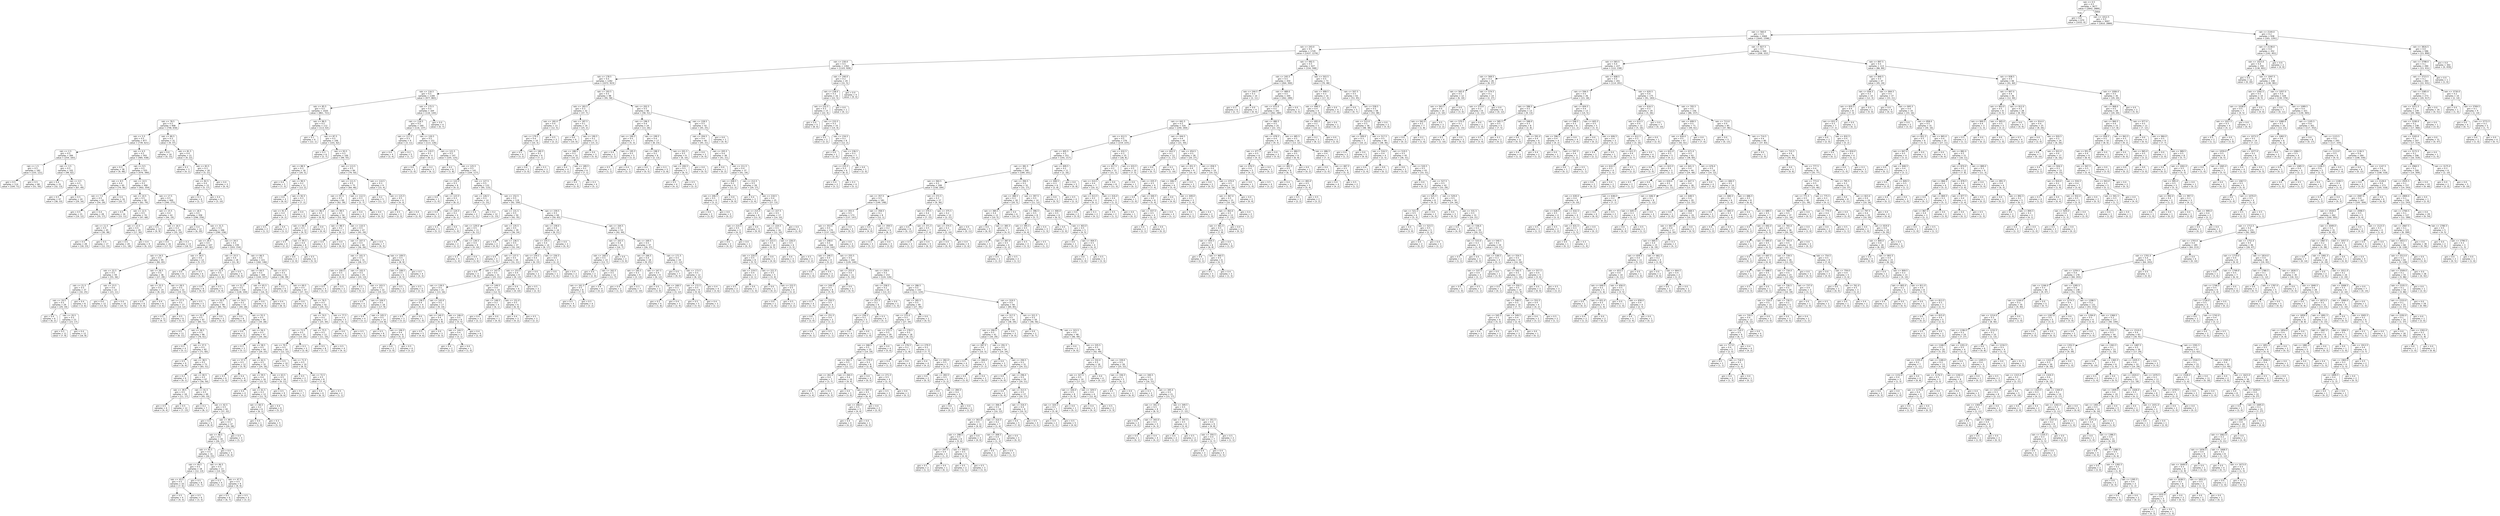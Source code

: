 digraph Tree {
node [shape=box, style="rounded", color="black", fontname=helvetica] ;
edge [fontname=helvetica] ;
0 [label="rain <= 0.5\ngini = 0.5\nsamples = 3677\nvalue = [2842, 2889]"] ;
1 [label="gini = 0.0\nsamples = 670\nvalue = [1032, 0]"] ;
0 -> 1 [labeldistance=2.5, labelangle=45, headlabel="True"] ;
2 [label="rain <= 1012.5\ngini = 0.5\nsamples = 3007\nvalue = [1810, 2889]"] ;
0 -> 2 [labeldistance=2.5, labelangle=-45, headlabel="False"] ;
3 [label="rain <= 560.0\ngini = 0.5\nsamples = 2069\nvalue = [1645, 1598]"] ;
2 -> 3 ;
4 [label="rain <= 243.0\ngini = 0.5\nsamples = 1729\nvalue = [1437, 1276]"] ;
3 -> 4 ;
5 [label="rain <= 230.0\ngini = 0.5\nsamples = 1302\nvalue = [1103, 928]"] ;
4 -> 5 ;
6 [label="rain <= 178.5\ngini = 0.5\nsamples = 1282\nvalue = [1072, 923]"] ;
5 -> 6 ;
7 [label="rain <= 116.5\ngini = 0.5\nsamples = 1184\nvalue = [977, 865]"] ;
6 -> 7 ;
8 [label="rain <= 85.5\ngini = 0.5\nsamples = 1020\nvalue = [861, 721]"] ;
7 -> 8 ;
9 [label="rain <= 78.5\ngini = 0.5\nsamples = 908\nvalue = [748, 658]"] ;
8 -> 9 ;
10 [label="rain <= 5.5\ngini = 0.5\nsamples = 877\nvalue = [739, 621]"] ;
9 -> 10 ;
11 [label="rain <= 2.5\ngini = 0.5\nsamples = 284\nvalue = [254, 183]"] ;
10 -> 11 ;
12 [label="rain <= 1.5\ngini = 0.5\nsamples = 182\nvalue = [155, 121]"] ;
11 -> 12 ;
13 [label="gini = 0.5\nsamples = 114\nvalue = [104, 71]"] ;
12 -> 13 ;
14 [label="gini = 0.5\nsamples = 68\nvalue = [51, 50]"] ;
12 -> 14 ;
15 [label="rain <= 3.5\ngini = 0.5\nsamples = 102\nvalue = [99, 62]"] ;
11 -> 15 ;
16 [label="gini = 0.4\nsamples = 31\nvalue = [32, 13]"] ;
15 -> 16 ;
17 [label="rain <= 4.5\ngini = 0.5\nsamples = 71\nvalue = [67, 49]"] ;
15 -> 17 ;
18 [label="gini = 0.5\nsamples = 47\nvalue = [38, 33]"] ;
17 -> 18 ;
19 [label="gini = 0.5\nsamples = 24\nvalue = [29, 16]"] ;
17 -> 19 ;
20 [label="rain <= 6.5\ngini = 0.5\nsamples = 593\nvalue = [485, 438]"] ;
10 -> 20 ;
21 [label="gini = 0.3\nsamples = 38\nvalue = [9, 48]"] ;
20 -> 21 ;
22 [label="rain <= 9.5\ngini = 0.5\nsamples = 555\nvalue = [476, 390]"] ;
20 -> 22 ;
23 [label="rain <= 8.5\ngini = 0.4\nsamples = 65\nvalue = [74, 36]"] ;
22 -> 23 ;
24 [label="rain <= 7.5\ngini = 0.5\nsamples = 49\nvalue = [54, 29]"] ;
23 -> 24 ;
25 [label="gini = 0.5\nsamples = 21\nvalue = [19, 12]"] ;
24 -> 25 ;
26 [label="gini = 0.4\nsamples = 28\nvalue = [35, 17]"] ;
24 -> 26 ;
27 [label="gini = 0.4\nsamples = 16\nvalue = [20, 7]"] ;
23 -> 27 ;
28 [label="rain <= 14.5\ngini = 0.5\nsamples = 490\nvalue = [402, 354]"] ;
22 -> 28 ;
29 [label="rain <= 10.5\ngini = 0.5\nsamples = 90\nvalue = [62, 79]"] ;
28 -> 29 ;
30 [label="gini = 0.5\nsamples = 16\nvalue = [15, 11]"] ;
29 -> 30 ;
31 [label="rain <= 12.5\ngini = 0.5\nsamples = 74\nvalue = [47, 68]"] ;
29 -> 31 ;
32 [label="rain <= 11.5\ngini = 0.5\nsamples = 45\nvalue = [30, 38]"] ;
31 -> 32 ;
33 [label="gini = 0.5\nsamples = 28\nvalue = [18, 23]"] ;
32 -> 33 ;
34 [label="gini = 0.5\nsamples = 17\nvalue = [12, 15]"] ;
32 -> 34 ;
35 [label="rain <= 13.5\ngini = 0.5\nsamples = 29\nvalue = [17, 30]"] ;
31 -> 35 ;
36 [label="gini = 0.5\nsamples = 20\nvalue = [11, 18]"] ;
35 -> 36 ;
37 [label="gini = 0.4\nsamples = 9\nvalue = [6, 12]"] ;
35 -> 37 ;
38 [label="rain <= 17.5\ngini = 0.5\nsamples = 400\nvalue = [340, 275]"] ;
28 -> 38 ;
39 [label="rain <= 15.5\ngini = 0.4\nsamples = 42\nvalue = [44, 19]"] ;
38 -> 39 ;
40 [label="gini = 0.5\nsamples = 13\nvalue = [9, 9]"] ;
39 -> 40 ;
41 [label="rain <= 16.5\ngini = 0.3\nsamples = 29\nvalue = [35, 10]"] ;
39 -> 41 ;
42 [label="gini = 0.4\nsamples = 16\nvalue = [17, 5]"] ;
41 -> 42 ;
43 [label="gini = 0.3\nsamples = 13\nvalue = [18, 5]"] ;
41 -> 43 ;
44 [label="rain <= 18.5\ngini = 0.5\nsamples = 358\nvalue = [296, 256]"] ;
38 -> 44 ;
45 [label="gini = 0.4\nsamples = 12\nvalue = [6, 20]"] ;
44 -> 45 ;
46 [label="rain <= 31.5\ngini = 0.5\nsamples = 346\nvalue = [290, 236]"] ;
44 -> 46 ;
47 [label="rain <= 29.5\ngini = 0.5\nsamples = 107\nvalue = [87, 82]"] ;
46 -> 47 ;
48 [label="rain <= 24.5\ngini = 0.5\nsamples = 95\nvalue = [82, 65]"] ;
47 -> 48 ;
49 [label="rain <= 22.5\ngini = 0.5\nsamples = 59\nvalue = [55, 36]"] ;
48 -> 49 ;
50 [label="rain <= 21.5\ngini = 0.5\nsamples = 37\nvalue = [32, 25]"] ;
49 -> 50 ;
51 [label="rain <= 19.5\ngini = 0.5\nsamples = 29\nvalue = [29, 19]"] ;
50 -> 51 ;
52 [label="gini = 0.4\nsamples = 6\nvalue = [6, 2]"] ;
51 -> 52 ;
53 [label="rain <= 20.5\ngini = 0.5\nsamples = 23\nvalue = [23, 17]"] ;
51 -> 53 ;
54 [label="gini = 0.5\nsamples = 11\nvalue = [7, 9]"] ;
53 -> 54 ;
55 [label="gini = 0.4\nsamples = 12\nvalue = [16, 8]"] ;
53 -> 55 ;
56 [label="gini = 0.4\nsamples = 8\nvalue = [3, 6]"] ;
50 -> 56 ;
57 [label="rain <= 23.5\ngini = 0.4\nsamples = 22\nvalue = [23, 11]"] ;
49 -> 57 ;
58 [label="gini = 0.4\nsamples = 12\nvalue = [13, 6]"] ;
57 -> 58 ;
59 [label="gini = 0.4\nsamples = 10\nvalue = [10, 5]"] ;
57 -> 59 ;
60 [label="rain <= 26.5\ngini = 0.5\nsamples = 36\nvalue = [27, 29]"] ;
48 -> 60 ;
61 [label="rain <= 25.5\ngini = 0.5\nsamples = 14\nvalue = [8, 14]"] ;
60 -> 61 ;
62 [label="gini = 0.5\nsamples = 8\nvalue = [5, 8]"] ;
61 -> 62 ;
63 [label="gini = 0.4\nsamples = 6\nvalue = [3, 6]"] ;
61 -> 63 ;
64 [label="rain <= 28.5\ngini = 0.5\nsamples = 22\nvalue = [19, 15]"] ;
60 -> 64 ;
65 [label="rain <= 27.5\ngini = 0.5\nsamples = 17\nvalue = [14, 12]"] ;
64 -> 65 ;
66 [label="gini = 0.5\nsamples = 11\nvalue = [9, 7]"] ;
65 -> 66 ;
67 [label="gini = 0.5\nsamples = 6\nvalue = [5, 5]"] ;
65 -> 67 ;
68 [label="gini = 0.5\nsamples = 5\nvalue = [5, 3]"] ;
64 -> 68 ;
69 [label="rain <= 30.5\ngini = 0.4\nsamples = 12\nvalue = [5, 17]"] ;
47 -> 69 ;
70 [label="gini = 0.0\nsamples = 6\nvalue = [0, 11]"] ;
69 -> 70 ;
71 [label="gini = 0.5\nsamples = 6\nvalue = [5, 6]"] ;
69 -> 71 ;
72 [label="rain <= 34.5\ngini = 0.5\nsamples = 239\nvalue = [203, 154]"] ;
46 -> 72 ;
73 [label="rain <= 33.5\ngini = 0.4\nsamples = 18\nvalue = [21, 8]"] ;
72 -> 73 ;
74 [label="rain <= 32.5\ngini = 0.5\nsamples = 13\nvalue = [13, 8]"] ;
73 -> 74 ;
75 [label="gini = 0.4\nsamples = 8\nvalue = [9, 4]"] ;
74 -> 75 ;
76 [label="gini = 0.5\nsamples = 5\nvalue = [4, 4]"] ;
74 -> 76 ;
77 [label="gini = 0.0\nsamples = 5\nvalue = [8, 0]"] ;
73 -> 77 ;
78 [label="rain <= 66.5\ngini = 0.5\nsamples = 221\nvalue = [182, 146]"] ;
72 -> 78 ;
79 [label="rain <= 64.5\ngini = 0.5\nsamples = 169\nvalue = [144, 107]"] ;
78 -> 79 ;
80 [label="rain <= 51.5\ngini = 0.5\nsamples = 156\nvalue = [128, 104]"] ;
79 -> 80 ;
81 [label="rain <= 50.5\ngini = 0.5\nsamples = 99\nvalue = [84, 76]"] ;
80 -> 81 ;
82 [label="rain <= 35.5\ngini = 0.5\nsamples = 97\nvalue = [84, 72]"] ;
81 -> 82 ;
83 [label="gini = 0.5\nsamples = 11\nvalue = [8, 11]"] ;
82 -> 83 ;
84 [label="rain <= 36.5\ngini = 0.5\nsamples = 86\nvalue = [76, 61]"] ;
82 -> 84 ;
85 [label="gini = 0.3\nsamples = 4\nvalue = [5, 1]"] ;
84 -> 85 ;
86 [label="rain <= 37.5\ngini = 0.5\nsamples = 82\nvalue = [71, 60]"] ;
84 -> 86 ;
87 [label="gini = 0.5\nsamples = 9\nvalue = [6, 9]"] ;
86 -> 87 ;
88 [label="rain <= 38.5\ngini = 0.5\nsamples = 73\nvalue = [65, 51]"] ;
86 -> 88 ;
89 [label="gini = 0.2\nsamples = 6\nvalue = [9, 1]"] ;
88 -> 89 ;
90 [label="rain <= 40.5\ngini = 0.5\nsamples = 67\nvalue = [56, 50]"] ;
88 -> 90 ;
91 [label="rain <= 39.5\ngini = 0.5\nsamples = 18\nvalue = [11, 17]"] ;
90 -> 91 ;
92 [label="gini = 0.5\nsamples = 6\nvalue = [4, 4]"] ;
91 -> 92 ;
93 [label="gini = 0.5\nsamples = 12\nvalue = [7, 13]"] ;
91 -> 93 ;
94 [label="rain <= 41.5\ngini = 0.5\nsamples = 49\nvalue = [45, 33]"] ;
90 -> 94 ;
95 [label="gini = 0.2\nsamples = 7\nvalue = [8, 1]"] ;
94 -> 95 ;
96 [label="rain <= 42.5\ngini = 0.5\nsamples = 42\nvalue = [37, 32]"] ;
94 -> 96 ;
97 [label="gini = 0.4\nsamples = 5\nvalue = [8, 4]"] ;
96 -> 97 ;
98 [label="rain <= 49.5\ngini = 0.5\nsamples = 37\nvalue = [29, 28]"] ;
96 -> 98 ;
99 [label="rain <= 48.5\ngini = 0.5\nsamples = 34\nvalue = [26, 27]"] ;
98 -> 99 ;
100 [label="rain <= 45.5\ngini = 0.5\nsamples = 31\nvalue = [26, 23]"] ;
99 -> 100 ;
101 [label="rain <= 44.5\ngini = 0.5\nsamples = 18\nvalue = [12, 13]"] ;
100 -> 101 ;
102 [label="rain <= 43.5\ngini = 0.5\nsamples = 10\nvalue = [7, 6]"] ;
101 -> 102 ;
103 [label="gini = 0.5\nsamples = 4\nvalue = [4, 3]"] ;
102 -> 103 ;
104 [label="gini = 0.5\nsamples = 6\nvalue = [3, 3]"] ;
102 -> 104 ;
105 [label="gini = 0.5\nsamples = 8\nvalue = [5, 7]"] ;
101 -> 105 ;
106 [label="rain <= 46.5\ngini = 0.5\nsamples = 13\nvalue = [14, 10]"] ;
100 -> 106 ;
107 [label="gini = 0.3\nsamples = 4\nvalue = [5, 1]"] ;
106 -> 107 ;
108 [label="rain <= 47.5\ngini = 0.5\nsamples = 9\nvalue = [9, 9]"] ;
106 -> 108 ;
109 [label="gini = 0.5\nsamples = 6\nvalue = [6, 7]"] ;
108 -> 109 ;
110 [label="gini = 0.5\nsamples = 3\nvalue = [3, 2]"] ;
108 -> 110 ;
111 [label="gini = 0.0\nsamples = 3\nvalue = [0, 4]"] ;
99 -> 111 ;
112 [label="gini = 0.4\nsamples = 3\nvalue = [3, 1]"] ;
98 -> 112 ;
113 [label="gini = 0.0\nsamples = 2\nvalue = [0, 4]"] ;
81 -> 113 ;
114 [label="rain <= 54.5\ngini = 0.5\nsamples = 57\nvalue = [44, 28]"] ;
80 -> 114 ;
115 [label="gini = 0.0\nsamples = 8\nvalue = [10, 0]"] ;
114 -> 115 ;
116 [label="rain <= 55.5\ngini = 0.5\nsamples = 49\nvalue = [34, 28]"] ;
114 -> 116 ;
117 [label="gini = 0.0\nsamples = 2\nvalue = [0, 2]"] ;
116 -> 117 ;
118 [label="rain <= 56.5\ngini = 0.5\nsamples = 47\nvalue = [34, 26]"] ;
116 -> 118 ;
119 [label="gini = 0.3\nsamples = 3\nvalue = [5, 1]"] ;
118 -> 119 ;
120 [label="rain <= 58.5\ngini = 0.5\nsamples = 44\nvalue = [29, 25]"] ;
118 -> 120 ;
121 [label="rain <= 57.5\ngini = 0.5\nsamples = 12\nvalue = [5, 9]"] ;
120 -> 121 ;
122 [label="gini = 0.5\nsamples = 6\nvalue = [3, 3]"] ;
121 -> 122 ;
123 [label="gini = 0.4\nsamples = 6\nvalue = [2, 6]"] ;
121 -> 123 ;
124 [label="rain <= 62.5\ngini = 0.5\nsamples = 32\nvalue = [24, 16]"] ;
120 -> 124 ;
125 [label="rain <= 59.5\ngini = 0.4\nsamples = 16\nvalue = [15, 5]"] ;
124 -> 125 ;
126 [label="gini = 0.4\nsamples = 4\nvalue = [4, 2]"] ;
125 -> 126 ;
127 [label="rain <= 61.5\ngini = 0.3\nsamples = 12\nvalue = [11, 3]"] ;
125 -> 127 ;
128 [label="rain <= 60.5\ngini = 0.2\nsamples = 6\nvalue = [6, 1]"] ;
127 -> 128 ;
129 [label="gini = 0.0\nsamples = 1\nvalue = [1, 0]"] ;
128 -> 129 ;
130 [label="gini = 0.3\nsamples = 5\nvalue = [5, 1]"] ;
128 -> 130 ;
131 [label="gini = 0.4\nsamples = 6\nvalue = [5, 2]"] ;
127 -> 131 ;
132 [label="rain <= 63.5\ngini = 0.5\nsamples = 16\nvalue = [9, 11]"] ;
124 -> 132 ;
133 [label="gini = 0.5\nsamples = 9\nvalue = [6, 6]"] ;
132 -> 133 ;
134 [label="gini = 0.5\nsamples = 7\nvalue = [3, 5]"] ;
132 -> 134 ;
135 [label="rain <= 65.5\ngini = 0.3\nsamples = 13\nvalue = [16, 3]"] ;
79 -> 135 ;
136 [label="gini = 0.0\nsamples = 5\nvalue = [8, 0]"] ;
135 -> 136 ;
137 [label="gini = 0.4\nsamples = 8\nvalue = [8, 3]"] ;
135 -> 137 ;
138 [label="rain <= 67.5\ngini = 0.5\nsamples = 52\nvalue = [38, 39]"] ;
78 -> 138 ;
139 [label="gini = 0.2\nsamples = 5\nvalue = [1, 8]"] ;
138 -> 139 ;
140 [label="rain <= 69.5\ngini = 0.5\nsamples = 47\nvalue = [37, 31]"] ;
138 -> 140 ;
141 [label="gini = 0.0\nsamples = 5\nvalue = [8, 0]"] ;
140 -> 141 ;
142 [label="rain <= 76.5\ngini = 0.5\nsamples = 42\nvalue = [29, 31]"] ;
140 -> 142 ;
143 [label="rain <= 74.5\ngini = 0.5\nsamples = 37\nvalue = [25, 30]"] ;
142 -> 143 ;
144 [label="rain <= 73.5\ngini = 0.5\nsamples = 25\nvalue = [14, 20]"] ;
143 -> 144 ;
145 [label="rain <= 70.5\ngini = 0.5\nsamples = 20\nvalue = [12, 12]"] ;
144 -> 145 ;
146 [label="gini = 0.5\nsamples = 10\nvalue = [4, 7]"] ;
145 -> 146 ;
147 [label="rain <= 71.5\ngini = 0.5\nsamples = 10\nvalue = [8, 5]"] ;
145 -> 147 ;
148 [label="gini = 0.5\nsamples = 2\nvalue = [1, 1]"] ;
147 -> 148 ;
149 [label="rain <= 72.5\ngini = 0.5\nsamples = 8\nvalue = [7, 4]"] ;
147 -> 149 ;
150 [label="gini = 0.4\nsamples = 6\nvalue = [6, 3]"] ;
149 -> 150 ;
151 [label="gini = 0.5\nsamples = 2\nvalue = [1, 1]"] ;
149 -> 151 ;
152 [label="gini = 0.3\nsamples = 5\nvalue = [2, 8]"] ;
144 -> 152 ;
153 [label="rain <= 75.5\ngini = 0.5\nsamples = 12\nvalue = [11, 10]"] ;
143 -> 153 ;
154 [label="gini = 0.5\nsamples = 8\nvalue = [7, 7]"] ;
153 -> 154 ;
155 [label="gini = 0.5\nsamples = 4\nvalue = [4, 3]"] ;
153 -> 155 ;
156 [label="rain <= 77.5\ngini = 0.3\nsamples = 5\nvalue = [4, 1]"] ;
142 -> 156 ;
157 [label="gini = 0.0\nsamples = 3\nvalue = [3, 0]"] ;
156 -> 157 ;
158 [label="gini = 0.5\nsamples = 2\nvalue = [1, 1]"] ;
156 -> 158 ;
159 [label="rain <= 80.5\ngini = 0.3\nsamples = 31\nvalue = [9, 37]"] ;
9 -> 159 ;
160 [label="gini = 0.0\nsamples = 10\nvalue = [0, 15]"] ;
159 -> 160 ;
161 [label="rain <= 81.5\ngini = 0.4\nsamples = 21\nvalue = [9, 22]"] ;
159 -> 161 ;
162 [label="gini = 0.3\nsamples = 3\nvalue = [4, 1]"] ;
161 -> 162 ;
163 [label="rain <= 83.5\ngini = 0.3\nsamples = 18\nvalue = [5, 21]"] ;
161 -> 163 ;
164 [label="rain <= 82.5\ngini = 0.4\nsamples = 15\nvalue = [5, 17]"] ;
163 -> 164 ;
165 [label="gini = 0.3\nsamples = 6\nvalue = [2, 7]"] ;
164 -> 165 ;
166 [label="gini = 0.4\nsamples = 9\nvalue = [3, 10]"] ;
164 -> 166 ;
167 [label="gini = 0.0\nsamples = 3\nvalue = [0, 4]"] ;
163 -> 167 ;
168 [label="rain <= 86.5\ngini = 0.5\nsamples = 112\nvalue = [113, 63]"] ;
8 -> 168 ;
169 [label="gini = 0.1\nsamples = 6\nvalue = [12, 1]"] ;
168 -> 169 ;
170 [label="rain <= 87.5\ngini = 0.5\nsamples = 106\nvalue = [101, 62]"] ;
168 -> 170 ;
171 [label="gini = 0.3\nsamples = 6\nvalue = [2, 7]"] ;
170 -> 171 ;
172 [label="rain <= 93.5\ngini = 0.5\nsamples = 100\nvalue = [99, 55]"] ;
170 -> 172 ;
173 [label="rain <= 88.5\ngini = 0.3\nsamples = 16\nvalue = [20, 5]"] ;
172 -> 173 ;
174 [label="gini = 0.4\nsamples = 5\nvalue = [7, 3]"] ;
173 -> 174 ;
175 [label="rain <= 90.5\ngini = 0.2\nsamples = 11\nvalue = [13, 2]"] ;
173 -> 175 ;
176 [label="gini = 0.0\nsamples = 4\nvalue = [6, 0]"] ;
175 -> 176 ;
177 [label="rain <= 92.5\ngini = 0.3\nsamples = 7\nvalue = [7, 2]"] ;
175 -> 177 ;
178 [label="rain <= 91.5\ngini = 0.4\nsamples = 5\nvalue = [4, 2]"] ;
177 -> 178 ;
179 [label="gini = 0.5\nsamples = 2\nvalue = [1, 1]"] ;
178 -> 179 ;
180 [label="gini = 0.4\nsamples = 3\nvalue = [3, 1]"] ;
178 -> 180 ;
181 [label="gini = 0.0\nsamples = 2\nvalue = [3, 0]"] ;
177 -> 181 ;
182 [label="rain <= 113.5\ngini = 0.5\nsamples = 84\nvalue = [79, 50]"] ;
172 -> 182 ;
183 [label="rain <= 111.5\ngini = 0.5\nsamples = 75\nvalue = [64, 46]"] ;
182 -> 183 ;
184 [label="rain <= 97.5\ngini = 0.5\nsamples = 69\nvalue = [62, 39]"] ;
183 -> 184 ;
185 [label="rain <= 96.5\ngini = 0.5\nsamples = 15\nvalue = [9, 9]"] ;
184 -> 185 ;
186 [label="rain <= 94.5\ngini = 0.5\nsamples = 12\nvalue = [9, 5]"] ;
185 -> 186 ;
187 [label="gini = 0.5\nsamples = 4\nvalue = [2, 2]"] ;
186 -> 187 ;
188 [label="rain <= 95.5\ngini = 0.4\nsamples = 8\nvalue = [7, 3]"] ;
186 -> 188 ;
189 [label="gini = 0.0\nsamples = 2\nvalue = [2, 0]"] ;
188 -> 189 ;
190 [label="gini = 0.5\nsamples = 6\nvalue = [5, 3]"] ;
188 -> 190 ;
191 [label="gini = 0.0\nsamples = 3\nvalue = [0, 4]"] ;
185 -> 191 ;
192 [label="rain <= 99.5\ngini = 0.5\nsamples = 54\nvalue = [53, 30]"] ;
184 -> 192 ;
193 [label="rain <= 98.5\ngini = 0.2\nsamples = 7\nvalue = [8, 1]"] ;
192 -> 193 ;
194 [label="gini = 0.4\nsamples = 3\nvalue = [2, 1]"] ;
193 -> 194 ;
195 [label="gini = 0.0\nsamples = 4\nvalue = [6, 0]"] ;
193 -> 195 ;
196 [label="rain <= 110.5\ngini = 0.5\nsamples = 47\nvalue = [45, 29]"] ;
192 -> 196 ;
197 [label="rain <= 107.5\ngini = 0.5\nsamples = 40\nvalue = [36, 26]"] ;
196 -> 197 ;
198 [label="rain <= 101.5\ngini = 0.5\nsamples = 31\nvalue = [28, 17]"] ;
197 -> 198 ;
199 [label="rain <= 100.5\ngini = 0.5\nsamples = 6\nvalue = [4, 4]"] ;
198 -> 199 ;
200 [label="gini = 0.5\nsamples = 4\nvalue = [3, 3]"] ;
199 -> 200 ;
201 [label="gini = 0.5\nsamples = 2\nvalue = [1, 1]"] ;
199 -> 201 ;
202 [label="rain <= 102.5\ngini = 0.5\nsamples = 25\nvalue = [24, 13]"] ;
198 -> 202 ;
203 [label="gini = 0.3\nsamples = 3\nvalue = [5, 1]"] ;
202 -> 203 ;
204 [label="rain <= 103.5\ngini = 0.5\nsamples = 22\nvalue = [19, 12]"] ;
202 -> 204 ;
205 [label="gini = 0.5\nsamples = 4\nvalue = [2, 3]"] ;
204 -> 205 ;
206 [label="rain <= 104.5\ngini = 0.5\nsamples = 18\nvalue = [17, 9]"] ;
204 -> 206 ;
207 [label="gini = 0.4\nsamples = 4\nvalue = [3, 1]"] ;
206 -> 207 ;
208 [label="rain <= 105.5\ngini = 0.5\nsamples = 14\nvalue = [14, 8]"] ;
206 -> 208 ;
209 [label="gini = 0.5\nsamples = 8\nvalue = [9, 6]"] ;
208 -> 209 ;
210 [label="rain <= 106.5\ngini = 0.4\nsamples = 6\nvalue = [5, 2]"] ;
208 -> 210 ;
211 [label="gini = 0.0\nsamples = 2\nvalue = [2, 0]"] ;
210 -> 211 ;
212 [label="gini = 0.5\nsamples = 4\nvalue = [3, 2]"] ;
210 -> 212 ;
213 [label="rain <= 109.5\ngini = 0.5\nsamples = 9\nvalue = [8, 9]"] ;
197 -> 213 ;
214 [label="rain <= 108.5\ngini = 0.5\nsamples = 5\nvalue = [4, 5]"] ;
213 -> 214 ;
215 [label="gini = 0.5\nsamples = 2\nvalue = [2, 2]"] ;
214 -> 215 ;
216 [label="gini = 0.5\nsamples = 3\nvalue = [2, 3]"] ;
214 -> 216 ;
217 [label="gini = 0.5\nsamples = 4\nvalue = [4, 4]"] ;
213 -> 217 ;
218 [label="gini = 0.4\nsamples = 7\nvalue = [9, 3]"] ;
196 -> 218 ;
219 [label="rain <= 112.5\ngini = 0.3\nsamples = 6\nvalue = [2, 7]"] ;
183 -> 219 ;
220 [label="gini = 0.4\nsamples = 3\nvalue = [2, 4]"] ;
219 -> 220 ;
221 [label="gini = 0.0\nsamples = 3\nvalue = [0, 3]"] ;
219 -> 221 ;
222 [label="rain <= 114.5\ngini = 0.3\nsamples = 9\nvalue = [15, 4]"] ;
182 -> 222 ;
223 [label="gini = 0.2\nsamples = 5\nvalue = [11, 1]"] ;
222 -> 223 ;
224 [label="rain <= 115.5\ngini = 0.5\nsamples = 4\nvalue = [4, 3]"] ;
222 -> 224 ;
225 [label="gini = 0.5\nsamples = 3\nvalue = [2, 3]"] ;
224 -> 225 ;
226 [label="gini = 0.0\nsamples = 1\nvalue = [2, 0]"] ;
224 -> 226 ;
227 [label="rain <= 175.5\ngini = 0.5\nsamples = 164\nvalue = [116, 144]"] ;
7 -> 227 ;
228 [label="rain <= 118.5\ngini = 0.5\nsamples = 160\nvalue = [116, 137]"] ;
227 -> 228 ;
229 [label="rain <= 117.5\ngini = 0.3\nsamples = 9\nvalue = [3, 11]"] ;
228 -> 229 ;
230 [label="gini = 0.4\nsamples = 4\nvalue = [2, 4]"] ;
229 -> 230 ;
231 [label="gini = 0.2\nsamples = 5\nvalue = [1, 7]"] ;
229 -> 231 ;
232 [label="rain <= 120.5\ngini = 0.5\nsamples = 151\nvalue = [113, 126]"] ;
228 -> 232 ;
233 [label="rain <= 119.5\ngini = 0.2\nsamples = 4\nvalue = [8, 1]"] ;
232 -> 233 ;
234 [label="gini = 0.0\nsamples = 1\nvalue = [2, 0]"] ;
233 -> 234 ;
235 [label="gini = 0.2\nsamples = 3\nvalue = [6, 1]"] ;
233 -> 235 ;
236 [label="rain <= 121.5\ngini = 0.5\nsamples = 147\nvalue = [105, 125]"] ;
232 -> 236 ;
237 [label="gini = 0.2\nsamples = 6\nvalue = [1, 8]"] ;
236 -> 237 ;
238 [label="rain <= 125.5\ngini = 0.5\nsamples = 141\nvalue = [104, 117]"] ;
236 -> 238 ;
239 [label="rain <= 122.5\ngini = 0.3\nsamples = 8\nvalue = [9, 2]"] ;
238 -> 239 ;
240 [label="gini = 0.0\nsamples = 1\nvalue = [1, 0]"] ;
239 -> 240 ;
241 [label="rain <= 123.5\ngini = 0.3\nsamples = 7\nvalue = [8, 2]"] ;
239 -> 241 ;
242 [label="gini = 0.4\nsamples = 3\nvalue = [2, 1]"] ;
241 -> 242 ;
243 [label="rain <= 124.5\ngini = 0.2\nsamples = 4\nvalue = [6, 1]"] ;
241 -> 243 ;
244 [label="gini = 0.3\nsamples = 3\nvalue = [5, 1]"] ;
243 -> 244 ;
245 [label="gini = 0.0\nsamples = 1\nvalue = [1, 0]"] ;
243 -> 245 ;
246 [label="rain <= 127.5\ngini = 0.5\nsamples = 133\nvalue = [95, 115]"] ;
238 -> 246 ;
247 [label="rain <= 126.5\ngini = 0.3\nsamples = 14\nvalue = [3, 15]"] ;
246 -> 247 ;
248 [label="gini = 0.4\nsamples = 2\nvalue = [1, 2]"] ;
247 -> 248 ;
249 [label="gini = 0.2\nsamples = 12\nvalue = [2, 13]"] ;
247 -> 249 ;
250 [label="rain <= 152.5\ngini = 0.5\nsamples = 119\nvalue = [92, 100]"] ;
246 -> 250 ;
251 [label="rain <= 131.5\ngini = 0.5\nsamples = 50\nvalue = [42, 35]"] ;
250 -> 251 ;
252 [label="rain <= 129.0\ngini = 0.5\nsamples = 11\nvalue = [6, 11]"] ;
251 -> 252 ;
253 [label="gini = 0.4\nsamples = 2\nvalue = [2, 1]"] ;
252 -> 253 ;
254 [label="rain <= 130.5\ngini = 0.4\nsamples = 9\nvalue = [4, 10]"] ;
252 -> 254 ;
255 [label="gini = 0.3\nsamples = 4\nvalue = [1, 4]"] ;
254 -> 255 ;
256 [label="gini = 0.4\nsamples = 5\nvalue = [3, 6]"] ;
254 -> 256 ;
257 [label="rain <= 135.5\ngini = 0.5\nsamples = 39\nvalue = [36, 24]"] ;
251 -> 257 ;
258 [label="gini = 0.0\nsamples = 2\nvalue = [4, 0]"] ;
257 -> 258 ;
259 [label="rain <= 136.5\ngini = 0.5\nsamples = 37\nvalue = [32, 24]"] ;
257 -> 259 ;
260 [label="gini = 0.4\nsamples = 3\nvalue = [1, 3]"] ;
259 -> 260 ;
261 [label="rain <= 137.5\ngini = 0.5\nsamples = 34\nvalue = [31, 21]"] ;
259 -> 261 ;
262 [label="gini = 0.0\nsamples = 3\nvalue = [6, 0]"] ;
261 -> 262 ;
263 [label="rain <= 147.5\ngini = 0.5\nsamples = 31\nvalue = [25, 21]"] ;
261 -> 263 ;
264 [label="rain <= 139.5\ngini = 0.5\nsamples = 21\nvalue = [13, 16]"] ;
263 -> 264 ;
265 [label="rain <= 138.5\ngini = 0.4\nsamples = 4\nvalue = [4, 2]"] ;
264 -> 265 ;
266 [label="gini = 0.5\nsamples = 3\nvalue = [3, 2]"] ;
265 -> 266 ;
267 [label="gini = 0.0\nsamples = 1\nvalue = [1, 0]"] ;
265 -> 267 ;
268 [label="rain <= 143.0\ngini = 0.5\nsamples = 17\nvalue = [9, 14]"] ;
264 -> 268 ;
269 [label="rain <= 140.5\ngini = 0.4\nsamples = 8\nvalue = [4, 9]"] ;
268 -> 269 ;
270 [label="gini = 0.5\nsamples = 5\nvalue = [4, 6]"] ;
269 -> 270 ;
271 [label="gini = 0.0\nsamples = 3\nvalue = [0, 3]"] ;
269 -> 271 ;
272 [label="rain <= 146.0\ngini = 0.5\nsamples = 9\nvalue = [5, 5]"] ;
268 -> 272 ;
273 [label="rain <= 144.5\ngini = 0.4\nsamples = 3\nvalue = [3, 1]"] ;
272 -> 273 ;
274 [label="gini = 0.4\nsamples = 2\nvalue = [2, 1]"] ;
273 -> 274 ;
275 [label="gini = 0.0\nsamples = 1\nvalue = [1, 0]"] ;
273 -> 275 ;
276 [label="gini = 0.4\nsamples = 6\nvalue = [2, 4]"] ;
272 -> 276 ;
277 [label="rain <= 149.5\ngini = 0.4\nsamples = 10\nvalue = [12, 5]"] ;
263 -> 277 ;
278 [label="rain <= 148.5\ngini = 0.2\nsamples = 4\nvalue = [6, 1]"] ;
277 -> 278 ;
279 [label="gini = 0.4\nsamples = 3\nvalue = [2, 1]"] ;
278 -> 279 ;
280 [label="gini = 0.0\nsamples = 1\nvalue = [4, 0]"] ;
278 -> 280 ;
281 [label="rain <= 151.0\ngini = 0.5\nsamples = 6\nvalue = [6, 4]"] ;
277 -> 281 ;
282 [label="gini = 0.4\nsamples = 3\nvalue = [4, 2]"] ;
281 -> 282 ;
283 [label="gini = 0.5\nsamples = 3\nvalue = [2, 2]"] ;
281 -> 283 ;
284 [label="rain <= 159.5\ngini = 0.5\nsamples = 69\nvalue = [50, 65]"] ;
250 -> 284 ;
285 [label="rain <= 158.0\ngini = 0.4\nsamples = 16\nvalue = [8, 21]"] ;
284 -> 285 ;
286 [label="rain <= 155.5\ngini = 0.4\nsamples = 14\nvalue = [8, 17]"] ;
285 -> 286 ;
287 [label="rain <= 154.5\ngini = 0.4\nsamples = 11\nvalue = [6, 15]"] ;
286 -> 287 ;
288 [label="rain <= 153.5\ngini = 0.4\nsamples = 9\nvalue = [6, 13]"] ;
287 -> 288 ;
289 [label="gini = 0.4\nsamples = 6\nvalue = [4, 10]"] ;
288 -> 289 ;
290 [label="gini = 0.5\nsamples = 3\nvalue = [2, 3]"] ;
288 -> 290 ;
291 [label="gini = 0.0\nsamples = 2\nvalue = [0, 2]"] ;
287 -> 291 ;
292 [label="rain <= 156.5\ngini = 0.5\nsamples = 3\nvalue = [2, 2]"] ;
286 -> 292 ;
293 [label="gini = 0.0\nsamples = 1\nvalue = [1, 0]"] ;
292 -> 293 ;
294 [label="gini = 0.4\nsamples = 2\nvalue = [1, 2]"] ;
292 -> 294 ;
295 [label="gini = 0.0\nsamples = 2\nvalue = [0, 4]"] ;
285 -> 295 ;
296 [label="rain <= 164.5\ngini = 0.5\nsamples = 53\nvalue = [42, 44]"] ;
284 -> 296 ;
297 [label="rain <= 163.5\ngini = 0.4\nsamples = 16\nvalue = [16, 7]"] ;
296 -> 297 ;
298 [label="rain <= 160.5\ngini = 0.5\nsamples = 14\nvalue = [13, 7]"] ;
297 -> 298 ;
299 [label="gini = 0.0\nsamples = 2\nvalue = [2, 0]"] ;
298 -> 299 ;
300 [label="rain <= 162.5\ngini = 0.5\nsamples = 12\nvalue = [11, 7]"] ;
298 -> 300 ;
301 [label="rain <= 161.5\ngini = 0.5\nsamples = 8\nvalue = [7, 5]"] ;
300 -> 301 ;
302 [label="gini = 0.5\nsamples = 4\nvalue = [4, 3]"] ;
301 -> 302 ;
303 [label="gini = 0.5\nsamples = 4\nvalue = [3, 2]"] ;
301 -> 303 ;
304 [label="gini = 0.4\nsamples = 4\nvalue = [4, 2]"] ;
300 -> 304 ;
305 [label="gini = 0.0\nsamples = 2\nvalue = [3, 0]"] ;
297 -> 305 ;
306 [label="rain <= 169.5\ngini = 0.5\nsamples = 37\nvalue = [26, 37]"] ;
296 -> 306 ;
307 [label="rain <= 166.5\ngini = 0.4\nsamples = 18\nvalue = [9, 25]"] ;
306 -> 307 ;
308 [label="rain <= 165.5\ngini = 0.3\nsamples = 9\nvalue = [3, 13]"] ;
307 -> 308 ;
309 [label="gini = 0.4\nsamples = 2\nvalue = [1, 3]"] ;
308 -> 309 ;
310 [label="gini = 0.3\nsamples = 7\nvalue = [2, 10]"] ;
308 -> 310 ;
311 [label="rain <= 167.5\ngini = 0.4\nsamples = 9\nvalue = [6, 12]"] ;
307 -> 311 ;
312 [label="gini = 0.0\nsamples = 2\nvalue = [3, 0]"] ;
311 -> 312 ;
313 [label="rain <= 168.5\ngini = 0.3\nsamples = 7\nvalue = [3, 12]"] ;
311 -> 313 ;
314 [label="gini = 0.2\nsamples = 4\nvalue = [1, 8]"] ;
313 -> 314 ;
315 [label="gini = 0.4\nsamples = 3\nvalue = [2, 4]"] ;
313 -> 315 ;
316 [label="rain <= 171.5\ngini = 0.5\nsamples = 19\nvalue = [17, 12]"] ;
306 -> 316 ;
317 [label="gini = 0.0\nsamples = 7\nvalue = [9, 0]"] ;
316 -> 317 ;
318 [label="rain <= 173.5\ngini = 0.5\nsamples = 12\nvalue = [8, 12]"] ;
316 -> 318 ;
319 [label="rain <= 172.5\ngini = 0.5\nsamples = 8\nvalue = [5, 6]"] ;
318 -> 319 ;
320 [label="gini = 0.5\nsamples = 5\nvalue = [3, 5]"] ;
319 -> 320 ;
321 [label="gini = 0.4\nsamples = 3\nvalue = [2, 1]"] ;
319 -> 321 ;
322 [label="gini = 0.4\nsamples = 4\nvalue = [3, 6]"] ;
318 -> 322 ;
323 [label="gini = 0.0\nsamples = 4\nvalue = [0, 7]"] ;
227 -> 323 ;
324 [label="rain <= 193.5\ngini = 0.5\nsamples = 98\nvalue = [95, 58]"] ;
6 -> 324 ;
325 [label="rain <= 183.5\ngini = 0.3\nsamples = 32\nvalue = [37, 7]"] ;
324 -> 325 ;
326 [label="rain <= 182.0\ngini = 0.4\nsamples = 13\nvalue = [12, 5]"] ;
325 -> 326 ;
327 [label="rain <= 179.5\ngini = 0.4\nsamples = 10\nvalue = [10, 3]"] ;
326 -> 327 ;
328 [label="gini = 0.5\nsamples = 4\nvalue = [3, 2]"] ;
327 -> 328 ;
329 [label="rain <= 180.5\ngini = 0.2\nsamples = 6\nvalue = [7, 1]"] ;
327 -> 329 ;
330 [label="gini = 0.0\nsamples = 3\nvalue = [3, 0]"] ;
329 -> 330 ;
331 [label="gini = 0.3\nsamples = 3\nvalue = [4, 1]"] ;
329 -> 331 ;
332 [label="gini = 0.5\nsamples = 3\nvalue = [2, 2]"] ;
326 -> 332 ;
333 [label="rain <= 187.5\ngini = 0.1\nsamples = 19\nvalue = [25, 2]"] ;
325 -> 333 ;
334 [label="gini = 0.0\nsamples = 6\nvalue = [10, 0]"] ;
333 -> 334 ;
335 [label="rain <= 190.5\ngini = 0.2\nsamples = 13\nvalue = [15, 2]"] ;
333 -> 335 ;
336 [label="rain <= 188.5\ngini = 0.3\nsamples = 10\nvalue = [10, 2]"] ;
335 -> 336 ;
337 [label="gini = 0.4\nsamples = 4\nvalue = [3, 1]"] ;
336 -> 337 ;
338 [label="rain <= 189.5\ngini = 0.2\nsamples = 6\nvalue = [7, 1]"] ;
336 -> 338 ;
339 [label="gini = 0.0\nsamples = 2\nvalue = [2, 0]"] ;
338 -> 339 ;
340 [label="gini = 0.3\nsamples = 4\nvalue = [5, 1]"] ;
338 -> 340 ;
341 [label="gini = 0.0\nsamples = 3\nvalue = [5, 0]"] ;
335 -> 341 ;
342 [label="rain <= 202.5\ngini = 0.5\nsamples = 66\nvalue = [58, 51]"] ;
324 -> 342 ;
343 [label="rain <= 196.5\ngini = 0.4\nsamples = 24\nvalue = [13, 26]"] ;
342 -> 343 ;
344 [label="rain <= 194.5\ngini = 0.5\nsamples = 7\nvalue = [5, 3]"] ;
343 -> 344 ;
345 [label="gini = 0.4\nsamples = 2\nvalue = [2, 1]"] ;
344 -> 345 ;
346 [label="rain <= 195.5\ngini = 0.5\nsamples = 5\nvalue = [3, 2]"] ;
344 -> 346 ;
347 [label="gini = 0.5\nsamples = 2\nvalue = [1, 1]"] ;
346 -> 347 ;
348 [label="gini = 0.4\nsamples = 3\nvalue = [2, 1]"] ;
346 -> 348 ;
349 [label="rain <= 199.5\ngini = 0.4\nsamples = 17\nvalue = [8, 23]"] ;
343 -> 349 ;
350 [label="rain <= 198.5\ngini = 0.2\nsamples = 8\nvalue = [2, 13]"] ;
349 -> 350 ;
351 [label="gini = 0.0\nsamples = 3\nvalue = [0, 5]"] ;
350 -> 351 ;
352 [label="gini = 0.3\nsamples = 5\nvalue = [2, 8]"] ;
350 -> 352 ;
353 [label="rain <= 201.5\ngini = 0.5\nsamples = 9\nvalue = [6, 10]"] ;
349 -> 353 ;
354 [label="rain <= 200.5\ngini = 0.5\nsamples = 7\nvalue = [6, 5]"] ;
353 -> 354 ;
355 [label="gini = 0.5\nsamples = 4\nvalue = [4, 3]"] ;
354 -> 355 ;
356 [label="gini = 0.5\nsamples = 3\nvalue = [2, 2]"] ;
354 -> 356 ;
357 [label="gini = 0.0\nsamples = 2\nvalue = [0, 5]"] ;
353 -> 357 ;
358 [label="rain <= 228.5\ngini = 0.5\nsamples = 42\nvalue = [45, 25]"] ;
342 -> 358 ;
359 [label="rain <= 204.5\ngini = 0.4\nsamples = 40\nvalue = [45, 21]"] ;
358 -> 359 ;
360 [label="gini = 0.0\nsamples = 2\nvalue = [4, 0]"] ;
359 -> 360 ;
361 [label="rain <= 205.5\ngini = 0.4\nsamples = 38\nvalue = [41, 21]"] ;
359 -> 361 ;
362 [label="gini = 0.0\nsamples = 1\nvalue = [0, 2]"] ;
361 -> 362 ;
363 [label="rain <= 211.5\ngini = 0.4\nsamples = 37\nvalue = [41, 19]"] ;
361 -> 363 ;
364 [label="rain <= 208.5\ngini = 0.2\nsamples = 9\nvalue = [12, 2]"] ;
363 -> 364 ;
365 [label="rain <= 206.5\ngini = 0.5\nsamples = 4\nvalue = [3, 2]"] ;
364 -> 365 ;
366 [label="gini = 0.0\nsamples = 2\nvalue = [3, 0]"] ;
365 -> 366 ;
367 [label="gini = 0.0\nsamples = 2\nvalue = [0, 2]"] ;
365 -> 367 ;
368 [label="gini = 0.0\nsamples = 5\nvalue = [9, 0]"] ;
364 -> 368 ;
369 [label="rain <= 212.5\ngini = 0.5\nsamples = 28\nvalue = [29, 17]"] ;
363 -> 369 ;
370 [label="gini = 0.4\nsamples = 3\nvalue = [2, 4]"] ;
369 -> 370 ;
371 [label="rain <= 218.5\ngini = 0.4\nsamples = 25\nvalue = [27, 13]"] ;
369 -> 371 ;
372 [label="rain <= 215.5\ngini = 0.3\nsamples = 8\nvalue = [13, 3]"] ;
371 -> 372 ;
373 [label="rain <= 214.5\ngini = 0.5\nsamples = 3\nvalue = [4, 3]"] ;
372 -> 373 ;
374 [label="gini = 0.0\nsamples = 2\nvalue = [4, 0]"] ;
373 -> 374 ;
375 [label="gini = 0.0\nsamples = 1\nvalue = [0, 3]"] ;
373 -> 375 ;
376 [label="gini = 0.0\nsamples = 5\nvalue = [9, 0]"] ;
372 -> 376 ;
377 [label="rain <= 227.5\ngini = 0.5\nsamples = 17\nvalue = [14, 10]"] ;
371 -> 377 ;
378 [label="rain <= 224.5\ngini = 0.5\nsamples = 16\nvalue = [12, 10]"] ;
377 -> 378 ;
379 [label="rain <= 223.5\ngini = 0.5\nsamples = 10\nvalue = [9, 5]"] ;
378 -> 379 ;
380 [label="rain <= 220.5\ngini = 0.5\nsamples = 8\nvalue = [5, 5]"] ;
379 -> 380 ;
381 [label="rain <= 219.5\ngini = 0.4\nsamples = 3\nvalue = [2, 1]"] ;
380 -> 381 ;
382 [label="gini = 0.5\nsamples = 2\nvalue = [1, 1]"] ;
381 -> 382 ;
383 [label="gini = 0.0\nsamples = 1\nvalue = [1, 0]"] ;
381 -> 383 ;
384 [label="rain <= 221.5\ngini = 0.5\nsamples = 5\nvalue = [3, 4]"] ;
380 -> 384 ;
385 [label="gini = 0.0\nsamples = 1\nvalue = [0, 2]"] ;
384 -> 385 ;
386 [label="rain <= 222.5\ngini = 0.5\nsamples = 4\nvalue = [3, 2]"] ;
384 -> 386 ;
387 [label="gini = 0.0\nsamples = 1\nvalue = [1, 0]"] ;
386 -> 387 ;
388 [label="gini = 0.5\nsamples = 3\nvalue = [2, 2]"] ;
386 -> 388 ;
389 [label="gini = 0.0\nsamples = 2\nvalue = [4, 0]"] ;
379 -> 389 ;
390 [label="rain <= 226.0\ngini = 0.5\nsamples = 6\nvalue = [3, 5]"] ;
378 -> 390 ;
391 [label="gini = 0.4\nsamples = 3\nvalue = [1, 3]"] ;
390 -> 391 ;
392 [label="gini = 0.5\nsamples = 3\nvalue = [2, 2]"] ;
390 -> 392 ;
393 [label="gini = 0.0\nsamples = 1\nvalue = [2, 0]"] ;
377 -> 393 ;
394 [label="gini = 0.0\nsamples = 2\nvalue = [0, 4]"] ;
358 -> 394 ;
395 [label="rain <= 240.0\ngini = 0.2\nsamples = 20\nvalue = [31, 5]"] ;
5 -> 395 ;
396 [label="rain <= 238.0\ngini = 0.3\nsamples = 16\nvalue = [22, 5]"] ;
395 -> 396 ;
397 [label="rain <= 232.5\ngini = 0.3\nsamples = 15\nvalue = [22, 4]"] ;
396 -> 397 ;
398 [label="gini = 0.0\nsamples = 5\nvalue = [8, 0]"] ;
397 -> 398 ;
399 [label="rain <= 233.5\ngini = 0.3\nsamples = 10\nvalue = [14, 4]"] ;
397 -> 399 ;
400 [label="gini = 0.5\nsamples = 2\nvalue = [2, 2]"] ;
399 -> 400 ;
401 [label="rain <= 234.5\ngini = 0.2\nsamples = 8\nvalue = [12, 2]"] ;
399 -> 401 ;
402 [label="gini = 0.0\nsamples = 1\nvalue = [2, 0]"] ;
401 -> 402 ;
403 [label="rain <= 236.5\ngini = 0.3\nsamples = 7\nvalue = [10, 2]"] ;
401 -> 403 ;
404 [label="rain <= 235.5\ngini = 0.3\nsamples = 6\nvalue = [8, 2]"] ;
403 -> 404 ;
405 [label="gini = 0.4\nsamples = 2\nvalue = [3, 1]"] ;
404 -> 405 ;
406 [label="gini = 0.3\nsamples = 4\nvalue = [5, 1]"] ;
404 -> 406 ;
407 [label="gini = 0.0\nsamples = 1\nvalue = [2, 0]"] ;
403 -> 407 ;
408 [label="gini = 0.0\nsamples = 1\nvalue = [0, 1]"] ;
396 -> 408 ;
409 [label="gini = 0.0\nsamples = 4\nvalue = [9, 0]"] ;
395 -> 409 ;
410 [label="rain <= 492.5\ngini = 0.5\nsamples = 427\nvalue = [334, 348]"] ;
4 -> 410 ;
411 [label="rain <= 245.5\ngini = 0.5\nsamples = 354\nvalue = [264, 300]"] ;
410 -> 411 ;
412 [label="rain <= 244.5\ngini = 0.3\nsamples = 10\nvalue = [2, 11]"] ;
411 -> 412 ;
413 [label="gini = 0.3\nsamples = 6\nvalue = [2, 7]"] ;
412 -> 413 ;
414 [label="gini = 0.0\nsamples = 4\nvalue = [0, 4]"] ;
412 -> 414 ;
415 [label="rain <= 489.0\ngini = 0.5\nsamples = 344\nvalue = [262, 289]"] ;
411 -> 415 ;
416 [label="rain <= 475.0\ngini = 0.5\nsamples = 341\nvalue = [262, 284]"] ;
415 -> 416 ;
417 [label="rain <= 441.5\ngini = 0.5\nsamples = 316\nvalue = [240, 269]"] ;
416 -> 417 ;
418 [label="rain <= 412.5\ngini = 0.5\nsamples = 276\nvalue = [219, 225]"] ;
417 -> 418 ;
419 [label="rain <= 405.5\ngini = 0.5\nsamples = 251\nvalue = [191, 217]"] ;
418 -> 419 ;
420 [label="rain <= 381.5\ngini = 0.5\nsamples = 240\nvalue = [189, 201]"] ;
419 -> 420 ;
421 [label="rain <= 364.5\ngini = 0.5\nsamples = 208\nvalue = [158, 184]"] ;
420 -> 421 ;
422 [label="rain <= 357.5\ngini = 0.5\nsamples = 181\nvalue = [149, 148]"] ;
421 -> 422 ;
423 [label="rain <= 355.5\ngini = 0.5\nsamples = 173\nvalue = [137, 147]"] ;
422 -> 423 ;
424 [label="rain <= 353.0\ngini = 0.5\nsamples = 170\nvalue = [137, 142]"] ;
423 -> 424 ;
425 [label="rain <= 248.0\ngini = 0.5\nsamples = 168\nvalue = [134, 142]"] ;
424 -> 425 ;
426 [label="rain <= 246.5\ngini = 0.4\nsamples = 4\nvalue = [5, 2]"] ;
425 -> 426 ;
427 [label="gini = 0.0\nsamples = 1\nvalue = [1, 0]"] ;
426 -> 427 ;
428 [label="gini = 0.4\nsamples = 3\nvalue = [4, 2]"] ;
426 -> 428 ;
429 [label="rain <= 255.5\ngini = 0.5\nsamples = 164\nvalue = [129, 140]"] ;
425 -> 429 ;
430 [label="rain <= 253.0\ngini = 0.4\nsamples = 11\nvalue = [5, 14]"] ;
429 -> 430 ;
431 [label="rain <= 249.5\ngini = 0.5\nsamples = 8\nvalue = [5, 9]"] ;
430 -> 431 ;
432 [label="gini = 0.3\nsamples = 4\nvalue = [2, 7]"] ;
431 -> 432 ;
433 [label="rain <= 250.5\ngini = 0.5\nsamples = 4\nvalue = [3, 2]"] ;
431 -> 433 ;
434 [label="gini = 0.0\nsamples = 1\nvalue = [2, 0]"] ;
433 -> 434 ;
435 [label="rain <= 251.5\ngini = 0.4\nsamples = 3\nvalue = [1, 2]"] ;
433 -> 435 ;
436 [label="gini = 0.0\nsamples = 1\nvalue = [0, 1]"] ;
435 -> 436 ;
437 [label="gini = 0.5\nsamples = 2\nvalue = [1, 1]"] ;
435 -> 437 ;
438 [label="gini = 0.0\nsamples = 3\nvalue = [0, 5]"] ;
430 -> 438 ;
439 [label="rain <= 259.5\ngini = 0.5\nsamples = 153\nvalue = [124, 126]"] ;
429 -> 439 ;
440 [label="rain <= 258.5\ngini = 0.2\nsamples = 10\nvalue = [13, 2]"] ;
439 -> 440 ;
441 [label="rain <= 257.5\ngini = 0.2\nsamples = 9\nvalue = [12, 2]"] ;
440 -> 441 ;
442 [label="rain <= 256.5\ngini = 0.2\nsamples = 5\nvalue = [7, 1]"] ;
441 -> 442 ;
443 [label="gini = 0.2\nsamples = 4\nvalue = [6, 1]"] ;
442 -> 443 ;
444 [label="gini = 0.0\nsamples = 1\nvalue = [1, 0]"] ;
442 -> 444 ;
445 [label="gini = 0.3\nsamples = 4\nvalue = [5, 1]"] ;
441 -> 445 ;
446 [label="gini = 0.0\nsamples = 1\nvalue = [1, 0]"] ;
440 -> 446 ;
447 [label="rain <= 286.5\ngini = 0.5\nsamples = 143\nvalue = [111, 124]"] ;
439 -> 447 ;
448 [label="rain <= 285.5\ngini = 0.5\nsamples = 49\nvalue = [27, 39]"] ;
447 -> 448 ;
449 [label="rain <= 275.0\ngini = 0.5\nsamples = 47\nvalue = [27, 34]"] ;
448 -> 449 ;
450 [label="rain <= 272.5\ngini = 0.5\nsamples = 29\nvalue = [19, 19]"] ;
449 -> 450 ;
451 [label="rain <= 268.5\ngini = 0.5\nsamples = 25\nvalue = [14, 19]"] ;
450 -> 451 ;
452 [label="rain <= 262.5\ngini = 0.5\nsamples = 17\nvalue = [12, 11]"] ;
451 -> 452 ;
453 [label="rain <= 261.0\ngini = 0.4\nsamples = 7\nvalue = [3, 7]"] ;
452 -> 453 ;
454 [label="gini = 0.5\nsamples = 5\nvalue = [3, 4]"] ;
453 -> 454 ;
455 [label="gini = 0.0\nsamples = 2\nvalue = [0, 3]"] ;
453 -> 455 ;
456 [label="rain <= 264.5\ngini = 0.4\nsamples = 10\nvalue = [9, 4]"] ;
452 -> 456 ;
457 [label="gini = 0.0\nsamples = 3\nvalue = [3, 0]"] ;
456 -> 457 ;
458 [label="rain <= 267.5\ngini = 0.5\nsamples = 7\nvalue = [6, 4]"] ;
456 -> 458 ;
459 [label="rain <= 266.0\ngini = 0.5\nsamples = 5\nvalue = [4, 4]"] ;
458 -> 459 ;
460 [label="gini = 0.4\nsamples = 4\nvalue = [4, 2]"] ;
459 -> 460 ;
461 [label="gini = 0.0\nsamples = 1\nvalue = [0, 2]"] ;
459 -> 461 ;
462 [label="gini = 0.0\nsamples = 2\nvalue = [2, 0]"] ;
458 -> 462 ;
463 [label="rain <= 270.5\ngini = 0.3\nsamples = 8\nvalue = [2, 8]"] ;
451 -> 463 ;
464 [label="gini = 0.0\nsamples = 4\nvalue = [0, 5]"] ;
463 -> 464 ;
465 [label="rain <= 271.5\ngini = 0.5\nsamples = 4\nvalue = [2, 3]"] ;
463 -> 465 ;
466 [label="gini = 0.5\nsamples = 3\nvalue = [2, 2]"] ;
465 -> 466 ;
467 [label="gini = 0.0\nsamples = 1\nvalue = [0, 1]"] ;
465 -> 467 ;
468 [label="gini = 0.0\nsamples = 4\nvalue = [5, 0]"] ;
450 -> 468 ;
469 [label="rain <= 278.5\ngini = 0.5\nsamples = 18\nvalue = [8, 15]"] ;
449 -> 469 ;
470 [label="rain <= 276.5\ngini = 0.2\nsamples = 7\nvalue = [1, 8]"] ;
469 -> 470 ;
471 [label="gini = 0.4\nsamples = 3\nvalue = [1, 2]"] ;
470 -> 471 ;
472 [label="gini = 0.0\nsamples = 4\nvalue = [0, 6]"] ;
470 -> 472 ;
473 [label="rain <= 279.5\ngini = 0.5\nsamples = 11\nvalue = [7, 7]"] ;
469 -> 473 ;
474 [label="gini = 0.4\nsamples = 4\nvalue = [4, 2]"] ;
473 -> 474 ;
475 [label="rain <= 282.0\ngini = 0.5\nsamples = 7\nvalue = [3, 5]"] ;
473 -> 475 ;
476 [label="gini = 0.0\nsamples = 2\nvalue = [0, 3]"] ;
475 -> 476 ;
477 [label="rain <= 283.5\ngini = 0.5\nsamples = 5\nvalue = [3, 2]"] ;
475 -> 477 ;
478 [label="gini = 0.0\nsamples = 2\nvalue = [2, 0]"] ;
477 -> 478 ;
479 [label="rain <= 284.5\ngini = 0.4\nsamples = 3\nvalue = [1, 2]"] ;
477 -> 479 ;
480 [label="gini = 0.0\nsamples = 2\nvalue = [0, 2]"] ;
479 -> 480 ;
481 [label="gini = 0.0\nsamples = 1\nvalue = [1, 0]"] ;
479 -> 481 ;
482 [label="gini = 0.0\nsamples = 2\nvalue = [0, 5]"] ;
448 -> 482 ;
483 [label="rain <= 319.5\ngini = 0.5\nsamples = 94\nvalue = [84, 85]"] ;
447 -> 483 ;
484 [label="rain <= 317.5\ngini = 0.5\nsamples = 44\nvalue = [38, 29]"] ;
483 -> 484 ;
485 [label="rain <= 290.5\ngini = 0.5\nsamples = 41\nvalue = [34, 29]"] ;
484 -> 485 ;
486 [label="rain <= 287.5\ngini = 0.4\nsamples = 7\nvalue = [10, 5]"] ;
485 -> 486 ;
487 [label="gini = 0.5\nsamples = 4\nvalue = [3, 3]"] ;
486 -> 487 ;
488 [label="rain <= 289.0\ngini = 0.3\nsamples = 3\nvalue = [7, 2]"] ;
486 -> 488 ;
489 [label="gini = 0.0\nsamples = 1\nvalue = [3, 0]"] ;
488 -> 489 ;
490 [label="gini = 0.4\nsamples = 2\nvalue = [4, 2]"] ;
488 -> 490 ;
491 [label="rain <= 291.5\ngini = 0.5\nsamples = 34\nvalue = [24, 24]"] ;
485 -> 491 ;
492 [label="gini = 0.0\nsamples = 3\nvalue = [0, 3]"] ;
491 -> 492 ;
493 [label="rain <= 294.5\ngini = 0.5\nsamples = 31\nvalue = [24, 21]"] ;
491 -> 493 ;
494 [label="gini = 0.0\nsamples = 2\nvalue = [4, 0]"] ;
493 -> 494 ;
495 [label="rain <= 296.0\ngini = 0.5\nsamples = 29\nvalue = [20, 21]"] ;
493 -> 495 ;
496 [label="gini = 0.0\nsamples = 2\nvalue = [0, 4]"] ;
495 -> 496 ;
497 [label="rain <= 313.5\ngini = 0.5\nsamples = 27\nvalue = [20, 17]"] ;
495 -> 497 ;
498 [label="rain <= 306.0\ngini = 0.5\nsamples = 18\nvalue = [10, 12]"] ;
497 -> 498 ;
499 [label="rain <= 303.0\ngini = 0.5\nsamples = 11\nvalue = [9, 6]"] ;
498 -> 499 ;
500 [label="rain <= 298.5\ngini = 0.5\nsamples = 8\nvalue = [5, 6]"] ;
499 -> 500 ;
501 [label="rain <= 297.5\ngini = 0.4\nsamples = 3\nvalue = [1, 2]"] ;
500 -> 501 ;
502 [label="gini = 0.5\nsamples = 2\nvalue = [1, 1]"] ;
501 -> 502 ;
503 [label="gini = 0.0\nsamples = 1\nvalue = [0, 1]"] ;
501 -> 503 ;
504 [label="rain <= 300.5\ngini = 0.5\nsamples = 5\nvalue = [4, 4]"] ;
500 -> 504 ;
505 [label="gini = 0.5\nsamples = 2\nvalue = [1, 1]"] ;
504 -> 505 ;
506 [label="gini = 0.5\nsamples = 3\nvalue = [3, 3]"] ;
504 -> 506 ;
507 [label="gini = 0.0\nsamples = 3\nvalue = [4, 0]"] ;
499 -> 507 ;
508 [label="rain <= 310.5\ngini = 0.2\nsamples = 7\nvalue = [1, 6]"] ;
498 -> 508 ;
509 [label="rain <= 308.5\ngini = 0.4\nsamples = 4\nvalue = [1, 3]"] ;
508 -> 509 ;
510 [label="gini = 0.0\nsamples = 1\nvalue = [0, 1]"] ;
509 -> 510 ;
511 [label="gini = 0.4\nsamples = 3\nvalue = [1, 2]"] ;
509 -> 511 ;
512 [label="gini = 0.0\nsamples = 3\nvalue = [0, 3]"] ;
508 -> 512 ;
513 [label="rain <= 316.5\ngini = 0.4\nsamples = 9\nvalue = [10, 5]"] ;
497 -> 513 ;
514 [label="gini = 0.0\nsamples = 5\nvalue = [7, 0]"] ;
513 -> 514 ;
515 [label="gini = 0.5\nsamples = 4\nvalue = [3, 5]"] ;
513 -> 515 ;
516 [label="gini = 0.0\nsamples = 3\nvalue = [4, 0]"] ;
484 -> 516 ;
517 [label="rain <= 321.5\ngini = 0.5\nsamples = 50\nvalue = [46, 56]"] ;
483 -> 517 ;
518 [label="gini = 0.0\nsamples = 2\nvalue = [0, 7]"] ;
517 -> 518 ;
519 [label="rain <= 323.5\ngini = 0.5\nsamples = 48\nvalue = [46, 49]"] ;
517 -> 519 ;
520 [label="gini = 0.0\nsamples = 2\nvalue = [4, 0]"] ;
519 -> 520 ;
521 [label="rain <= 335.5\ngini = 0.5\nsamples = 46\nvalue = [42, 49]"] ;
519 -> 521 ;
522 [label="rain <= 332.0\ngini = 0.5\nsamples = 18\nvalue = [17, 27]"] ;
521 -> 522 ;
523 [label="rain <= 327.5\ngini = 0.5\nsamples = 14\nvalue = [17, 15]"] ;
522 -> 523 ;
524 [label="rain <= 326.0\ngini = 0.5\nsamples = 8\nvalue = [5, 9]"] ;
523 -> 524 ;
525 [label="rain <= 324.5\ngini = 0.5\nsamples = 7\nvalue = [5, 8]"] ;
524 -> 525 ;
526 [label="gini = 0.4\nsamples = 2\nvalue = [1, 2]"] ;
525 -> 526 ;
527 [label="gini = 0.5\nsamples = 5\nvalue = [4, 6]"] ;
525 -> 527 ;
528 [label="gini = 0.0\nsamples = 1\nvalue = [0, 1]"] ;
524 -> 528 ;
529 [label="rain <= 329.5\ngini = 0.4\nsamples = 6\nvalue = [12, 6]"] ;
523 -> 529 ;
530 [label="gini = 0.4\nsamples = 4\nvalue = [9, 3]"] ;
529 -> 530 ;
531 [label="gini = 0.5\nsamples = 2\nvalue = [3, 3]"] ;
529 -> 531 ;
532 [label="gini = 0.0\nsamples = 4\nvalue = [0, 12]"] ;
522 -> 532 ;
533 [label="rain <= 339.0\ngini = 0.5\nsamples = 28\nvalue = [25, 22]"] ;
521 -> 533 ;
534 [label="rain <= 336.5\ngini = 0.2\nsamples = 5\nvalue = [9, 1]"] ;
533 -> 534 ;
535 [label="gini = 0.5\nsamples = 2\nvalue = [1, 1]"] ;
534 -> 535 ;
536 [label="gini = 0.0\nsamples = 3\nvalue = [8, 0]"] ;
534 -> 536 ;
537 [label="rain <= 340.5\ngini = 0.5\nsamples = 23\nvalue = [16, 21]"] ;
533 -> 537 ;
538 [label="gini = 0.3\nsamples = 2\nvalue = [1, 4]"] ;
537 -> 538 ;
539 [label="rain <= 345.0\ngini = 0.5\nsamples = 21\nvalue = [15, 17]"] ;
537 -> 539 ;
540 [label="rain <= 341.5\ngini = 0.5\nsamples = 8\nvalue = [8, 5]"] ;
539 -> 540 ;
541 [label="gini = 0.4\nsamples = 3\nvalue = [4, 2]"] ;
540 -> 541 ;
542 [label="rain <= 343.0\ngini = 0.5\nsamples = 5\nvalue = [4, 3]"] ;
540 -> 542 ;
543 [label="gini = 0.0\nsamples = 1\nvalue = [0, 1]"] ;
542 -> 543 ;
544 [label="gini = 0.4\nsamples = 4\nvalue = [4, 2]"] ;
542 -> 544 ;
545 [label="rain <= 349.5\ngini = 0.5\nsamples = 13\nvalue = [7, 12]"] ;
539 -> 545 ;
546 [label="rain <= 347.5\ngini = 0.5\nsamples = 4\nvalue = [3, 4]"] ;
545 -> 546 ;
547 [label="gini = 0.4\nsamples = 2\nvalue = [1, 2]"] ;
546 -> 547 ;
548 [label="gini = 0.5\nsamples = 2\nvalue = [2, 2]"] ;
546 -> 548 ;
549 [label="rain <= 351.5\ngini = 0.4\nsamples = 9\nvalue = [4, 8]"] ;
545 -> 549 ;
550 [label="rain <= 350.5\ngini = 0.4\nsamples = 7\nvalue = [3, 7]"] ;
549 -> 550 ;
551 [label="gini = 0.4\nsamples = 3\nvalue = [1, 2]"] ;
550 -> 551 ;
552 [label="gini = 0.4\nsamples = 4\nvalue = [2, 5]"] ;
550 -> 552 ;
553 [label="gini = 0.5\nsamples = 2\nvalue = [1, 1]"] ;
549 -> 553 ;
554 [label="gini = 0.0\nsamples = 2\nvalue = [3, 0]"] ;
424 -> 554 ;
555 [label="gini = 0.0\nsamples = 3\nvalue = [0, 5]"] ;
423 -> 555 ;
556 [label="rain <= 358.5\ngini = 0.1\nsamples = 8\nvalue = [12, 1]"] ;
422 -> 556 ;
557 [label="gini = 0.0\nsamples = 2\nvalue = [4, 0]"] ;
556 -> 557 ;
558 [label="rain <= 359.5\ngini = 0.2\nsamples = 6\nvalue = [8, 1]"] ;
556 -> 558 ;
559 [label="gini = 0.3\nsamples = 3\nvalue = [5, 1]"] ;
558 -> 559 ;
560 [label="gini = 0.0\nsamples = 3\nvalue = [3, 0]"] ;
558 -> 560 ;
561 [label="rain <= 372.5\ngini = 0.3\nsamples = 27\nvalue = [9, 36]"] ;
421 -> 561 ;
562 [label="rain <= 370.5\ngini = 0.4\nsamples = 15\nvalue = [7, 15]"] ;
561 -> 562 ;
563 [label="gini = 0.0\nsamples = 8\nvalue = [0, 11]"] ;
562 -> 563 ;
564 [label="rain <= 371.5\ngini = 0.5\nsamples = 7\nvalue = [7, 4]"] ;
562 -> 564 ;
565 [label="gini = 0.5\nsamples = 2\nvalue = [1, 1]"] ;
564 -> 565 ;
566 [label="gini = 0.4\nsamples = 5\nvalue = [6, 3]"] ;
564 -> 566 ;
567 [label="rain <= 375.5\ngini = 0.2\nsamples = 12\nvalue = [2, 21]"] ;
561 -> 567 ;
568 [label="rain <= 374.5\ngini = 0.3\nsamples = 7\nvalue = [2, 10]"] ;
567 -> 568 ;
569 [label="gini = 0.0\nsamples = 3\nvalue = [0, 4]"] ;
568 -> 569 ;
570 [label="gini = 0.4\nsamples = 4\nvalue = [2, 6]"] ;
568 -> 570 ;
571 [label="gini = 0.0\nsamples = 5\nvalue = [0, 11]"] ;
567 -> 571 ;
572 [label="rain <= 394.5\ngini = 0.5\nsamples = 32\nvalue = [31, 17]"] ;
420 -> 572 ;
573 [label="rain <= 388.5\ngini = 0.3\nsamples = 18\nvalue = [20, 5]"] ;
572 -> 573 ;
574 [label="rain <= 384.5\ngini = 0.4\nsamples = 12\nvalue = [10, 5]"] ;
573 -> 574 ;
575 [label="gini = 0.0\nsamples = 5\nvalue = [6, 0]"] ;
574 -> 575 ;
576 [label="rain <= 385.5\ngini = 0.5\nsamples = 7\nvalue = [4, 5]"] ;
574 -> 576 ;
577 [label="gini = 0.5\nsamples = 3\nvalue = [2, 2]"] ;
576 -> 577 ;
578 [label="rain <= 387.0\ngini = 0.5\nsamples = 4\nvalue = [2, 3]"] ;
576 -> 578 ;
579 [label="gini = 0.4\nsamples = 2\nvalue = [1, 2]"] ;
578 -> 579 ;
580 [label="gini = 0.5\nsamples = 2\nvalue = [1, 1]"] ;
578 -> 580 ;
581 [label="gini = 0.0\nsamples = 6\nvalue = [10, 0]"] ;
573 -> 581 ;
582 [label="rain <= 397.5\ngini = 0.5\nsamples = 14\nvalue = [11, 12]"] ;
572 -> 582 ;
583 [label="rain <= 396.5\ngini = 0.5\nsamples = 8\nvalue = [5, 7]"] ;
582 -> 583 ;
584 [label="rain <= 395.5\ngini = 0.5\nsamples = 5\nvalue = [4, 4]"] ;
583 -> 584 ;
585 [label="gini = 0.5\nsamples = 3\nvalue = [3, 3]"] ;
584 -> 585 ;
586 [label="gini = 0.5\nsamples = 2\nvalue = [1, 1]"] ;
584 -> 586 ;
587 [label="gini = 0.4\nsamples = 3\nvalue = [1, 3]"] ;
583 -> 587 ;
588 [label="rain <= 400.0\ngini = 0.5\nsamples = 6\nvalue = [6, 5]"] ;
582 -> 588 ;
589 [label="gini = 0.0\nsamples = 1\nvalue = [2, 0]"] ;
588 -> 589 ;
590 [label="rain <= 403.0\ngini = 0.5\nsamples = 5\nvalue = [4, 5]"] ;
588 -> 590 ;
591 [label="gini = 0.0\nsamples = 1\nvalue = [0, 2]"] ;
590 -> 591 ;
592 [label="rain <= 404.5\ngini = 0.5\nsamples = 4\nvalue = [4, 3]"] ;
590 -> 592 ;
593 [label="gini = 0.0\nsamples = 1\nvalue = [1, 0]"] ;
592 -> 593 ;
594 [label="gini = 0.5\nsamples = 3\nvalue = [3, 3]"] ;
592 -> 594 ;
595 [label="rain <= 409.5\ngini = 0.2\nsamples = 11\nvalue = [2, 16]"] ;
419 -> 595 ;
596 [label="rain <= 408.5\ngini = 0.3\nsamples = 6\nvalue = [2, 8]"] ;
595 -> 596 ;
597 [label="gini = 0.0\nsamples = 2\nvalue = [0, 5]"] ;
596 -> 597 ;
598 [label="gini = 0.5\nsamples = 4\nvalue = [2, 3]"] ;
596 -> 598 ;
599 [label="gini = 0.0\nsamples = 5\nvalue = [0, 8]"] ;
595 -> 599 ;
600 [label="rain <= 432.5\ngini = 0.3\nsamples = 25\nvalue = [28, 8]"] ;
418 -> 600 ;
601 [label="rain <= 417.5\ngini = 0.2\nsamples = 15\nvalue = [21, 3]"] ;
600 -> 601 ;
602 [label="rain <= 414.5\ngini = 0.4\nsamples = 7\nvalue = [10, 3]"] ;
601 -> 602 ;
603 [label="rain <= 413.5\ngini = 0.2\nsamples = 4\nvalue = [9, 1]"] ;
602 -> 603 ;
604 [label="gini = 0.0\nsamples = 2\nvalue = [5, 0]"] ;
603 -> 604 ;
605 [label="gini = 0.3\nsamples = 2\nvalue = [4, 1]"] ;
603 -> 605 ;
606 [label="rain <= 416.0\ngini = 0.4\nsamples = 3\nvalue = [1, 2]"] ;
602 -> 606 ;
607 [label="gini = 0.5\nsamples = 2\nvalue = [1, 1]"] ;
606 -> 607 ;
608 [label="gini = 0.0\nsamples = 1\nvalue = [0, 1]"] ;
606 -> 608 ;
609 [label="gini = 0.0\nsamples = 8\nvalue = [11, 0]"] ;
601 -> 609 ;
610 [label="rain <= 433.5\ngini = 0.5\nsamples = 10\nvalue = [7, 5]"] ;
600 -> 610 ;
611 [label="gini = 0.0\nsamples = 1\nvalue = [0, 1]"] ;
610 -> 611 ;
612 [label="rain <= 435.5\ngini = 0.5\nsamples = 9\nvalue = [7, 4]"] ;
610 -> 612 ;
613 [label="gini = 0.0\nsamples = 1\nvalue = [2, 0]"] ;
612 -> 613 ;
614 [label="rain <= 440.5\ngini = 0.5\nsamples = 8\nvalue = [5, 4]"] ;
612 -> 614 ;
615 [label="rain <= 437.5\ngini = 0.5\nsamples = 4\nvalue = [2, 3]"] ;
614 -> 615 ;
616 [label="gini = 0.4\nsamples = 2\nvalue = [2, 1]"] ;
615 -> 616 ;
617 [label="gini = 0.0\nsamples = 2\nvalue = [0, 2]"] ;
615 -> 617 ;
618 [label="gini = 0.4\nsamples = 4\nvalue = [3, 1]"] ;
614 -> 618 ;
619 [label="rain <= 444.5\ngini = 0.4\nsamples = 40\nvalue = [21, 44]"] ;
417 -> 619 ;
620 [label="rain <= 443.5\ngini = 0.1\nsamples = 12\nvalue = [1, 17]"] ;
619 -> 620 ;
621 [label="gini = 0.0\nsamples = 3\nvalue = [0, 7]"] ;
620 -> 621 ;
622 [label="gini = 0.2\nsamples = 9\nvalue = [1, 10]"] ;
620 -> 622 ;
623 [label="rain <= 454.5\ngini = 0.5\nsamples = 28\nvalue = [20, 27]"] ;
619 -> 623 ;
624 [label="rain <= 451.5\ngini = 0.4\nsamples = 9\nvalue = [10, 4]"] ;
623 -> 624 ;
625 [label="rain <= 446.5\ngini = 0.5\nsamples = 6\nvalue = [5, 4]"] ;
624 -> 625 ;
626 [label="gini = 0.0\nsamples = 3\nvalue = [4, 0]"] ;
625 -> 626 ;
627 [label="rain <= 449.0\ngini = 0.3\nsamples = 3\nvalue = [1, 4]"] ;
625 -> 627 ;
628 [label="gini = 0.0\nsamples = 1\nvalue = [0, 1]"] ;
627 -> 628 ;
629 [label="gini = 0.4\nsamples = 2\nvalue = [1, 3]"] ;
627 -> 629 ;
630 [label="gini = 0.0\nsamples = 3\nvalue = [5, 0]"] ;
624 -> 630 ;
631 [label="rain <= 458.5\ngini = 0.4\nsamples = 19\nvalue = [10, 23]"] ;
623 -> 631 ;
632 [label="gini = 0.0\nsamples = 2\nvalue = [0, 5]"] ;
631 -> 632 ;
633 [label="rain <= 470.0\ngini = 0.5\nsamples = 17\nvalue = [10, 18]"] ;
631 -> 633 ;
634 [label="rain <= 467.0\ngini = 0.5\nsamples = 15\nvalue = [10, 14]"] ;
633 -> 634 ;
635 [label="rain <= 463.0\ngini = 0.5\nsamples = 13\nvalue = [7, 13]"] ;
634 -> 635 ;
636 [label="rain <= 461.5\ngini = 0.5\nsamples = 9\nvalue = [7, 8]"] ;
635 -> 636 ;
637 [label="rain <= 459.5\ngini = 0.5\nsamples = 8\nvalue = [6, 8]"] ;
636 -> 637 ;
638 [label="gini = 0.4\nsamples = 2\nvalue = [2, 1]"] ;
637 -> 638 ;
639 [label="rain <= 460.5\ngini = 0.5\nsamples = 6\nvalue = [4, 7]"] ;
637 -> 639 ;
640 [label="gini = 0.5\nsamples = 3\nvalue = [3, 4]"] ;
639 -> 640 ;
641 [label="gini = 0.4\nsamples = 3\nvalue = [1, 3]"] ;
639 -> 641 ;
642 [label="gini = 0.0\nsamples = 1\nvalue = [1, 0]"] ;
636 -> 642 ;
643 [label="gini = 0.0\nsamples = 4\nvalue = [0, 5]"] ;
635 -> 643 ;
644 [label="gini = 0.4\nsamples = 2\nvalue = [3, 1]"] ;
634 -> 644 ;
645 [label="gini = 0.0\nsamples = 2\nvalue = [0, 4]"] ;
633 -> 645 ;
646 [label="rain <= 480.5\ngini = 0.5\nsamples = 25\nvalue = [22, 15]"] ;
416 -> 646 ;
647 [label="rain <= 478.5\ngini = 0.4\nsamples = 9\nvalue = [9, 3]"] ;
646 -> 647 ;
648 [label="rain <= 477.5\ngini = 0.5\nsamples = 6\nvalue = [4, 3]"] ;
647 -> 648 ;
649 [label="rain <= 476.5\ngini = 0.4\nsamples = 5\nvalue = [4, 2]"] ;
648 -> 649 ;
650 [label="gini = 0.0\nsamples = 1\nvalue = [1, 0]"] ;
649 -> 650 ;
651 [label="gini = 0.5\nsamples = 4\nvalue = [3, 2]"] ;
649 -> 651 ;
652 [label="gini = 0.0\nsamples = 1\nvalue = [0, 1]"] ;
648 -> 652 ;
653 [label="gini = 0.0\nsamples = 3\nvalue = [5, 0]"] ;
647 -> 653 ;
654 [label="rain <= 485.5\ngini = 0.5\nsamples = 16\nvalue = [13, 12]"] ;
646 -> 654 ;
655 [label="rain <= 484.5\ngini = 0.5\nsamples = 9\nvalue = [6, 9]"] ;
654 -> 655 ;
656 [label="rain <= 481.5\ngini = 0.5\nsamples = 8\nvalue = [6, 7]"] ;
655 -> 656 ;
657 [label="gini = 0.4\nsamples = 3\nvalue = [1, 3]"] ;
656 -> 657 ;
658 [label="rain <= 483.0\ngini = 0.5\nsamples = 5\nvalue = [5, 4]"] ;
656 -> 658 ;
659 [label="gini = 0.5\nsamples = 3\nvalue = [2, 2]"] ;
658 -> 659 ;
660 [label="gini = 0.5\nsamples = 2\nvalue = [3, 2]"] ;
658 -> 660 ;
661 [label="gini = 0.0\nsamples = 1\nvalue = [0, 2]"] ;
655 -> 661 ;
662 [label="rain <= 486.5\ngini = 0.4\nsamples = 7\nvalue = [7, 3]"] ;
654 -> 662 ;
663 [label="gini = 0.0\nsamples = 1\nvalue = [2, 0]"] ;
662 -> 663 ;
664 [label="rain <= 487.5\ngini = 0.5\nsamples = 6\nvalue = [5, 3]"] ;
662 -> 664 ;
665 [label="gini = 0.4\nsamples = 4\nvalue = [4, 2]"] ;
664 -> 665 ;
666 [label="gini = 0.5\nsamples = 2\nvalue = [1, 1]"] ;
664 -> 666 ;
667 [label="gini = 0.0\nsamples = 3\nvalue = [0, 5]"] ;
415 -> 667 ;
668 [label="rain <= 503.5\ngini = 0.5\nsamples = 73\nvalue = [70, 48]"] ;
410 -> 668 ;
669 [label="rain <= 499.5\ngini = 0.3\nsamples = 10\nvalue = [17, 3]"] ;
668 -> 669 ;
670 [label="rain <= 498.5\ngini = 0.4\nsamples = 6\nvalue = [10, 3]"] ;
669 -> 670 ;
671 [label="rain <= 495.0\ngini = 0.2\nsamples = 5\nvalue = [10, 1]"] ;
670 -> 671 ;
672 [label="gini = 0.2\nsamples = 3\nvalue = [8, 1]"] ;
671 -> 672 ;
673 [label="gini = 0.0\nsamples = 2\nvalue = [2, 0]"] ;
671 -> 673 ;
674 [label="gini = 0.0\nsamples = 1\nvalue = [0, 2]"] ;
670 -> 674 ;
675 [label="gini = 0.0\nsamples = 4\nvalue = [7, 0]"] ;
669 -> 675 ;
676 [label="rain <= 507.5\ngini = 0.5\nsamples = 63\nvalue = [53, 45]"] ;
668 -> 676 ;
677 [label="gini = 0.0\nsamples = 5\nvalue = [0, 7]"] ;
676 -> 677 ;
678 [label="rain <= 558.5\ngini = 0.5\nsamples = 58\nvalue = [53, 38]"] ;
676 -> 678 ;
679 [label="rain <= 515.0\ngini = 0.5\nsamples = 56\nvalue = [48, 38]"] ;
678 -> 679 ;
680 [label="rain <= 509.0\ngini = 0.3\nsamples = 7\nvalue = [10, 2]"] ;
679 -> 680 ;
681 [label="gini = 0.4\nsamples = 2\nvalue = [1, 2]"] ;
680 -> 681 ;
682 [label="gini = 0.0\nsamples = 5\nvalue = [9, 0]"] ;
680 -> 682 ;
683 [label="rain <= 517.5\ngini = 0.5\nsamples = 49\nvalue = [38, 36]"] ;
679 -> 683 ;
684 [label="rain <= 516.5\ngini = 0.4\nsamples = 4\nvalue = [2, 5]"] ;
683 -> 684 ;
685 [label="gini = 0.4\nsamples = 3\nvalue = [2, 4]"] ;
684 -> 685 ;
686 [label="gini = 0.0\nsamples = 1\nvalue = [0, 1]"] ;
684 -> 686 ;
687 [label="rain <= 519.5\ngini = 0.5\nsamples = 45\nvalue = [36, 31]"] ;
683 -> 687 ;
688 [label="gini = 0.0\nsamples = 2\nvalue = [3, 0]"] ;
687 -> 688 ;
689 [label="rain <= 520.5\ngini = 0.5\nsamples = 43\nvalue = [33, 31]"] ;
687 -> 689 ;
690 [label="gini = 0.0\nsamples = 1\nvalue = [0, 2]"] ;
689 -> 690 ;
691 [label="rain <= 527.5\ngini = 0.5\nsamples = 42\nvalue = [33, 29]"] ;
689 -> 691 ;
692 [label="rain <= 525.5\ngini = 0.4\nsamples = 8\nvalue = [9, 3]"] ;
691 -> 692 ;
693 [label="rain <= 521.5\ngini = 0.5\nsamples = 6\nvalue = [5, 3]"] ;
692 -> 693 ;
694 [label="gini = 0.0\nsamples = 1\nvalue = [3, 0]"] ;
693 -> 694 ;
695 [label="rain <= 523.5\ngini = 0.5\nsamples = 5\nvalue = [2, 3]"] ;
693 -> 695 ;
696 [label="gini = 0.0\nsamples = 2\nvalue = [0, 2]"] ;
695 -> 696 ;
697 [label="gini = 0.4\nsamples = 3\nvalue = [2, 1]"] ;
695 -> 697 ;
698 [label="gini = 0.0\nsamples = 2\nvalue = [4, 0]"] ;
692 -> 698 ;
699 [label="rain <= 529.0\ngini = 0.5\nsamples = 34\nvalue = [24, 26]"] ;
691 -> 699 ;
700 [label="gini = 0.0\nsamples = 3\nvalue = [0, 5]"] ;
699 -> 700 ;
701 [label="rain <= 531.5\ngini = 0.5\nsamples = 31\nvalue = [24, 21]"] ;
699 -> 701 ;
702 [label="gini = 0.0\nsamples = 2\nvalue = [4, 0]"] ;
701 -> 702 ;
703 [label="rain <= 536.0\ngini = 0.5\nsamples = 29\nvalue = [20, 21]"] ;
701 -> 703 ;
704 [label="rain <= 533.0\ngini = 0.3\nsamples = 5\nvalue = [1, 4]"] ;
703 -> 704 ;
705 [label="gini = 0.5\nsamples = 2\nvalue = [1, 1]"] ;
704 -> 705 ;
706 [label="gini = 0.0\nsamples = 3\nvalue = [0, 3]"] ;
704 -> 706 ;
707 [label="rain <= 540.5\ngini = 0.5\nsamples = 24\nvalue = [19, 17]"] ;
703 -> 707 ;
708 [label="rain <= 538.5\ngini = 0.3\nsamples = 4\nvalue = [5, 1]"] ;
707 -> 708 ;
709 [label="rain <= 537.5\ngini = 0.4\nsamples = 3\nvalue = [2, 1]"] ;
708 -> 709 ;
710 [label="gini = 0.0\nsamples = 1\nvalue = [1, 0]"] ;
709 -> 710 ;
711 [label="gini = 0.5\nsamples = 2\nvalue = [1, 1]"] ;
709 -> 711 ;
712 [label="gini = 0.0\nsamples = 1\nvalue = [3, 0]"] ;
708 -> 712 ;
713 [label="rain <= 554.5\ngini = 0.5\nsamples = 20\nvalue = [14, 16]"] ;
707 -> 713 ;
714 [label="rain <= 542.5\ngini = 0.5\nsamples = 15\nvalue = [11, 10]"] ;
713 -> 714 ;
715 [label="gini = 0.0\nsamples = 1\nvalue = [0, 1]"] ;
714 -> 715 ;
716 [label="rain <= 550.5\ngini = 0.5\nsamples = 14\nvalue = [11, 9]"] ;
714 -> 716 ;
717 [label="rain <= 548.5\ngini = 0.5\nsamples = 10\nvalue = [7, 7]"] ;
716 -> 717 ;
718 [label="rain <= 545.5\ngini = 0.5\nsamples = 6\nvalue = [5, 3]"] ;
717 -> 718 ;
719 [label="gini = 0.4\nsamples = 3\nvalue = [2, 1]"] ;
718 -> 719 ;
720 [label="gini = 0.5\nsamples = 3\nvalue = [3, 2]"] ;
718 -> 720 ;
721 [label="rain <= 549.5\ngini = 0.4\nsamples = 4\nvalue = [2, 4]"] ;
717 -> 721 ;
722 [label="gini = 0.5\nsamples = 3\nvalue = [2, 3]"] ;
721 -> 722 ;
723 [label="gini = 0.0\nsamples = 1\nvalue = [0, 1]"] ;
721 -> 723 ;
724 [label="rain <= 552.5\ngini = 0.4\nsamples = 4\nvalue = [4, 2]"] ;
716 -> 724 ;
725 [label="gini = 0.4\nsamples = 2\nvalue = [3, 1]"] ;
724 -> 725 ;
726 [label="gini = 0.5\nsamples = 2\nvalue = [1, 1]"] ;
724 -> 726 ;
727 [label="rain <= 557.5\ngini = 0.4\nsamples = 5\nvalue = [3, 6]"] ;
713 -> 727 ;
728 [label="gini = 0.0\nsamples = 2\nvalue = [0, 4]"] ;
727 -> 728 ;
729 [label="gini = 0.5\nsamples = 3\nvalue = [3, 2]"] ;
727 -> 729 ;
730 [label="gini = 0.0\nsamples = 2\nvalue = [5, 0]"] ;
678 -> 730 ;
731 [label="rain <= 827.5\ngini = 0.5\nsamples = 340\nvalue = [208, 322]"] ;
3 -> 731 ;
732 [label="rain <= 583.5\ngini = 0.4\nsamples = 227\nvalue = [122, 238]"] ;
731 -> 732 ;
733 [label="rain <= 569.5\ngini = 0.3\nsamples = 26\nvalue = [8, 37]"] ;
732 -> 733 ;
734 [label="rain <= 565.0\ngini = 0.5\nsamples = 12\nvalue = [6, 10]"] ;
733 -> 734 ;
735 [label="rain <= 563.5\ngini = 0.4\nsamples = 10\nvalue = [3, 10]"] ;
734 -> 735 ;
736 [label="rain <= 562.0\ngini = 0.2\nsamples = 7\nvalue = [1, 8]"] ;
735 -> 736 ;
737 [label="gini = 0.0\nsamples = 2\nvalue = [0, 2]"] ;
736 -> 737 ;
738 [label="gini = 0.2\nsamples = 5\nvalue = [1, 6]"] ;
736 -> 738 ;
739 [label="gini = 0.5\nsamples = 3\nvalue = [2, 2]"] ;
735 -> 739 ;
740 [label="gini = 0.0\nsamples = 2\nvalue = [3, 0]"] ;
734 -> 740 ;
741 [label="rain <= 574.5\ngini = 0.1\nsamples = 14\nvalue = [2, 27]"] ;
733 -> 741 ;
742 [label="rain <= 573.0\ngini = 0.2\nsamples = 8\nvalue = [2, 15]"] ;
741 -> 742 ;
743 [label="rain <= 570.5\ngini = 0.1\nsamples = 7\nvalue = [1, 15]"] ;
742 -> 743 ;
744 [label="gini = 0.2\nsamples = 4\nvalue = [1, 10]"] ;
743 -> 744 ;
745 [label="gini = 0.0\nsamples = 3\nvalue = [0, 5]"] ;
743 -> 745 ;
746 [label="gini = 0.0\nsamples = 1\nvalue = [1, 0]"] ;
742 -> 746 ;
747 [label="gini = 0.0\nsamples = 6\nvalue = [0, 12]"] ;
741 -> 747 ;
748 [label="rain <= 608.5\ngini = 0.5\nsamples = 201\nvalue = [114, 201]"] ;
732 -> 748 ;
749 [label="rain <= 594.5\ngini = 0.5\nsamples = 26\nvalue = [23, 18]"] ;
748 -> 749 ;
750 [label="rain <= 586.5\ngini = 0.5\nsamples = 13\nvalue = [9, 13]"] ;
749 -> 750 ;
751 [label="rain <= 585.5\ngini = 0.5\nsamples = 5\nvalue = [7, 5]"] ;
750 -> 751 ;
752 [label="gini = 0.5\nsamples = 3\nvalue = [3, 4]"] ;
751 -> 752 ;
753 [label="gini = 0.3\nsamples = 2\nvalue = [4, 1]"] ;
751 -> 753 ;
754 [label="rain <= 588.0\ngini = 0.3\nsamples = 8\nvalue = [2, 8]"] ;
750 -> 754 ;
755 [label="gini = 0.0\nsamples = 2\nvalue = [0, 3]"] ;
754 -> 755 ;
756 [label="rain <= 591.0\ngini = 0.4\nsamples = 6\nvalue = [2, 5]"] ;
754 -> 756 ;
757 [label="gini = 0.4\nsamples = 4\nvalue = [1, 3]"] ;
756 -> 757 ;
758 [label="gini = 0.4\nsamples = 2\nvalue = [1, 2]"] ;
756 -> 758 ;
759 [label="rain <= 604.5\ngini = 0.4\nsamples = 13\nvalue = [14, 5]"] ;
749 -> 759 ;
760 [label="rain <= 598.5\ngini = 0.3\nsamples = 8\nvalue = [11, 2]"] ;
759 -> 760 ;
761 [label="rain <= 596.5\ngini = 0.4\nsamples = 4\nvalue = [4, 2]"] ;
760 -> 761 ;
762 [label="gini = 0.0\nsamples = 1\nvalue = [3, 0]"] ;
761 -> 762 ;
763 [label="rain <= 597.5\ngini = 0.4\nsamples = 3\nvalue = [1, 2]"] ;
761 -> 763 ;
764 [label="gini = 0.0\nsamples = 1\nvalue = [0, 1]"] ;
763 -> 764 ;
765 [label="gini = 0.5\nsamples = 2\nvalue = [1, 1]"] ;
763 -> 765 ;
766 [label="gini = 0.0\nsamples = 4\nvalue = [7, 0]"] ;
760 -> 766 ;
767 [label="rain <= 605.5\ngini = 0.5\nsamples = 5\nvalue = [3, 3]"] ;
759 -> 767 ;
768 [label="gini = 0.0\nsamples = 2\nvalue = [0, 2]"] ;
767 -> 768 ;
769 [label="rain <= 606.5\ngini = 0.4\nsamples = 3\nvalue = [3, 1]"] ;
767 -> 769 ;
770 [label="gini = 0.4\nsamples = 2\nvalue = [2, 1]"] ;
769 -> 770 ;
771 [label="gini = 0.0\nsamples = 1\nvalue = [1, 0]"] ;
769 -> 771 ;
772 [label="rain <= 620.5\ngini = 0.4\nsamples = 175\nvalue = [91, 183]"] ;
748 -> 772 ;
773 [label="rain <= 616.5\ngini = 0.3\nsamples = 19\nvalue = [5, 26]"] ;
772 -> 773 ;
774 [label="rain <= 615.5\ngini = 0.4\nsamples = 12\nvalue = [5, 16]"] ;
773 -> 774 ;
775 [label="rain <= 612.5\ngini = 0.3\nsamples = 11\nvalue = [3, 16]"] ;
774 -> 775 ;
776 [label="rain <= 611.5\ngini = 0.4\nsamples = 7\nvalue = [3, 7]"] ;
775 -> 776 ;
777 [label="rain <= 610.5\ngini = 0.3\nsamples = 4\nvalue = [1, 5]"] ;
776 -> 777 ;
778 [label="gini = 0.0\nsamples = 2\nvalue = [0, 2]"] ;
777 -> 778 ;
779 [label="gini = 0.4\nsamples = 2\nvalue = [1, 3]"] ;
777 -> 779 ;
780 [label="gini = 0.5\nsamples = 3\nvalue = [2, 2]"] ;
776 -> 780 ;
781 [label="gini = 0.0\nsamples = 4\nvalue = [0, 9]"] ;
775 -> 781 ;
782 [label="gini = 0.0\nsamples = 1\nvalue = [2, 0]"] ;
774 -> 782 ;
783 [label="gini = 0.0\nsamples = 7\nvalue = [0, 10]"] ;
773 -> 783 ;
784 [label="rain <= 705.5\ngini = 0.5\nsamples = 156\nvalue = [86, 157]"] ;
772 -> 784 ;
785 [label="rain <= 699.5\ngini = 0.5\nsamples = 71\nvalue = [49, 61]"] ;
784 -> 785 ;
786 [label="rain <= 626.0\ngini = 0.5\nsamples = 67\nvalue = [42, 61]"] ;
785 -> 786 ;
787 [label="rain <= 622.0\ngini = 0.3\nsamples = 5\nvalue = [4, 1]"] ;
786 -> 787 ;
788 [label="gini = 0.0\nsamples = 2\nvalue = [2, 0]"] ;
787 -> 788 ;
789 [label="rain <= 623.5\ngini = 0.4\nsamples = 3\nvalue = [2, 1]"] ;
787 -> 789 ;
790 [label="gini = 0.5\nsamples = 2\nvalue = [1, 1]"] ;
789 -> 790 ;
791 [label="gini = 0.0\nsamples = 1\nvalue = [1, 0]"] ;
789 -> 791 ;
792 [label="rain <= 671.0\ngini = 0.5\nsamples = 62\nvalue = [38, 60]"] ;
786 -> 792 ;
793 [label="rain <= 641.5\ngini = 0.4\nsamples = 44\nvalue = [24, 48]"] ;
792 -> 793 ;
794 [label="rain <= 634.0\ngini = 0.5\nsamples = 16\nvalue = [11, 11]"] ;
793 -> 794 ;
795 [label="rain <= 630.0\ngini = 0.4\nsamples = 8\nvalue = [4, 10]"] ;
794 -> 795 ;
796 [label="rain <= 628.5\ngini = 0.5\nsamples = 4\nvalue = [3, 3]"] ;
795 -> 796 ;
797 [label="gini = 0.5\nsamples = 2\nvalue = [1, 1]"] ;
796 -> 797 ;
798 [label="gini = 0.5\nsamples = 2\nvalue = [2, 2]"] ;
796 -> 798 ;
799 [label="rain <= 632.5\ngini = 0.2\nsamples = 4\nvalue = [1, 7]"] ;
795 -> 799 ;
800 [label="rain <= 631.5\ngini = 0.3\nsamples = 3\nvalue = [1, 5]"] ;
799 -> 800 ;
801 [label="gini = 0.0\nsamples = 1\nvalue = [0, 1]"] ;
800 -> 801 ;
802 [label="gini = 0.3\nsamples = 2\nvalue = [1, 4]"] ;
800 -> 802 ;
803 [label="gini = 0.0\nsamples = 1\nvalue = [0, 2]"] ;
799 -> 803 ;
804 [label="rain <= 638.0\ngini = 0.2\nsamples = 8\nvalue = [7, 1]"] ;
794 -> 804 ;
805 [label="gini = 0.0\nsamples = 6\nvalue = [6, 0]"] ;
804 -> 805 ;
806 [label="gini = 0.5\nsamples = 2\nvalue = [1, 1]"] ;
804 -> 806 ;
807 [label="rain <= 647.5\ngini = 0.4\nsamples = 28\nvalue = [13, 37]"] ;
793 -> 807 ;
808 [label="rain <= 646.5\ngini = 0.1\nsamples = 8\nvalue = [1, 12]"] ;
807 -> 808 ;
809 [label="rain <= 645.5\ngini = 0.3\nsamples = 4\nvalue = [1, 5]"] ;
808 -> 809 ;
810 [label="gini = 0.0\nsamples = 2\nvalue = [0, 4]"] ;
809 -> 810 ;
811 [label="gini = 0.5\nsamples = 2\nvalue = [1, 1]"] ;
809 -> 811 ;
812 [label="gini = 0.0\nsamples = 4\nvalue = [0, 7]"] ;
808 -> 812 ;
813 [label="rain <= 648.5\ngini = 0.4\nsamples = 20\nvalue = [12, 25]"] ;
807 -> 813 ;
814 [label="gini = 0.0\nsamples = 1\nvalue = [2, 0]"] ;
813 -> 814 ;
815 [label="rain <= 668.5\ngini = 0.4\nsamples = 19\nvalue = [10, 25]"] ;
813 -> 815 ;
816 [label="rain <= 667.5\ngini = 0.4\nsamples = 17\nvalue = [10, 20]"] ;
815 -> 816 ;
817 [label="rain <= 660.5\ngini = 0.4\nsamples = 15\nvalue = [6, 19]"] ;
816 -> 817 ;
818 [label="rain <= 659.5\ngini = 0.4\nsamples = 11\nvalue = [5, 11]"] ;
817 -> 818 ;
819 [label="rain <= 653.5\ngini = 0.4\nsamples = 10\nvalue = [4, 11]"] ;
818 -> 819 ;
820 [label="rain <= 649.5\ngini = 0.2\nsamples = 5\nvalue = [1, 6]"] ;
819 -> 820 ;
821 [label="gini = 0.0\nsamples = 1\nvalue = [0, 2]"] ;
820 -> 821 ;
822 [label="rain <= 651.0\ngini = 0.3\nsamples = 4\nvalue = [1, 4]"] ;
820 -> 822 ;
823 [label="gini = 0.4\nsamples = 2\nvalue = [1, 2]"] ;
822 -> 823 ;
824 [label="gini = 0.0\nsamples = 2\nvalue = [0, 2]"] ;
822 -> 824 ;
825 [label="rain <= 656.0\ngini = 0.5\nsamples = 5\nvalue = [3, 5]"] ;
819 -> 825 ;
826 [label="gini = 0.0\nsamples = 1\nvalue = [1, 0]"] ;
825 -> 826 ;
827 [label="rain <= 658.0\ngini = 0.4\nsamples = 4\nvalue = [2, 5]"] ;
825 -> 827 ;
828 [label="gini = 0.4\nsamples = 3\nvalue = [2, 4]"] ;
827 -> 828 ;
829 [label="gini = 0.0\nsamples = 1\nvalue = [0, 1]"] ;
827 -> 829 ;
830 [label="gini = 0.0\nsamples = 1\nvalue = [1, 0]"] ;
818 -> 830 ;
831 [label="rain <= 661.5\ngini = 0.2\nsamples = 4\nvalue = [1, 8]"] ;
817 -> 831 ;
832 [label="gini = 0.0\nsamples = 2\nvalue = [0, 6]"] ;
831 -> 832 ;
833 [label="rain <= 664.5\ngini = 0.4\nsamples = 2\nvalue = [1, 2]"] ;
831 -> 833 ;
834 [label="gini = 0.0\nsamples = 1\nvalue = [1, 0]"] ;
833 -> 834 ;
835 [label="gini = 0.0\nsamples = 1\nvalue = [0, 2]"] ;
833 -> 835 ;
836 [label="gini = 0.3\nsamples = 2\nvalue = [4, 1]"] ;
816 -> 836 ;
837 [label="gini = 0.0\nsamples = 2\nvalue = [0, 5]"] ;
815 -> 837 ;
838 [label="rain <= 676.0\ngini = 0.5\nsamples = 18\nvalue = [14, 12]"] ;
792 -> 838 ;
839 [label="gini = 0.0\nsamples = 4\nvalue = [7, 0]"] ;
838 -> 839 ;
840 [label="rain <= 684.5\ngini = 0.5\nsamples = 14\nvalue = [7, 12]"] ;
838 -> 840 ;
841 [label="rain <= 680.5\ngini = 0.2\nsamples = 6\nvalue = [1, 6]"] ;
840 -> 841 ;
842 [label="gini = 0.0\nsamples = 2\nvalue = [0, 2]"] ;
841 -> 842 ;
843 [label="rain <= 683.5\ngini = 0.3\nsamples = 4\nvalue = [1, 4]"] ;
841 -> 843 ;
844 [label="gini = 0.4\nsamples = 2\nvalue = [1, 2]"] ;
843 -> 844 ;
845 [label="gini = 0.0\nsamples = 2\nvalue = [0, 2]"] ;
843 -> 845 ;
846 [label="rain <= 686.5\ngini = 0.5\nsamples = 8\nvalue = [6, 6]"] ;
840 -> 846 ;
847 [label="gini = 0.0\nsamples = 1\nvalue = [1, 0]"] ;
846 -> 847 ;
848 [label="rain <= 689.5\ngini = 0.5\nsamples = 7\nvalue = [5, 6]"] ;
846 -> 848 ;
849 [label="gini = 0.0\nsamples = 1\nvalue = [0, 1]"] ;
848 -> 849 ;
850 [label="rain <= 692.0\ngini = 0.5\nsamples = 6\nvalue = [5, 5]"] ;
848 -> 850 ;
851 [label="gini = 0.0\nsamples = 1\nvalue = [1, 0]"] ;
850 -> 851 ;
852 [label="rain <= 695.0\ngini = 0.5\nsamples = 5\nvalue = [4, 5]"] ;
850 -> 852 ;
853 [label="gini = 0.0\nsamples = 1\nvalue = [0, 1]"] ;
852 -> 853 ;
854 [label="rain <= 697.5\ngini = 0.5\nsamples = 4\nvalue = [4, 4]"] ;
852 -> 854 ;
855 [label="gini = 0.0\nsamples = 1\nvalue = [1, 0]"] ;
854 -> 855 ;
856 [label="rain <= 698.5\ngini = 0.5\nsamples = 3\nvalue = [3, 4]"] ;
854 -> 856 ;
857 [label="gini = 0.5\nsamples = 2\nvalue = [3, 3]"] ;
856 -> 857 ;
858 [label="gini = 0.0\nsamples = 1\nvalue = [0, 1]"] ;
856 -> 858 ;
859 [label="gini = 0.0\nsamples = 4\nvalue = [7, 0]"] ;
785 -> 859 ;
860 [label="rain <= 713.0\ngini = 0.4\nsamples = 85\nvalue = [37, 96]"] ;
784 -> 860 ;
861 [label="gini = 0.0\nsamples = 5\nvalue = [0, 13]"] ;
860 -> 861 ;
862 [label="rain <= 714.5\ngini = 0.4\nsamples = 80\nvalue = [37, 83]"] ;
860 -> 862 ;
863 [label="gini = 0.0\nsamples = 1\nvalue = [2, 0]"] ;
862 -> 863 ;
864 [label="rain <= 715.5\ngini = 0.4\nsamples = 79\nvalue = [35, 83]"] ;
862 -> 864 ;
865 [label="gini = 0.0\nsamples = 3\nvalue = [0, 6]"] ;
864 -> 865 ;
866 [label="rain <= 777.5\ngini = 0.4\nsamples = 76\nvalue = [35, 77]"] ;
864 -> 866 ;
867 [label="rain <= 773.0\ngini = 0.5\nsamples = 44\nvalue = [25, 40]"] ;
866 -> 867 ;
868 [label="rain <= 771.5\ngini = 0.5\nsamples = 40\nvalue = [21, 39]"] ;
867 -> 868 ;
869 [label="rain <= 769.5\ngini = 0.5\nsamples = 37\nvalue = [21, 34]"] ;
868 -> 869 ;
870 [label="rain <= 765.0\ngini = 0.5\nsamples = 36\nvalue = [20, 34]"] ;
869 -> 870 ;
871 [label="rain <= 745.0\ngini = 0.5\nsamples = 34\nvalue = [20, 31]"] ;
870 -> 871 ;
872 [label="rain <= 739.5\ngini = 0.5\nsamples = 26\nvalue = [13, 25]"] ;
871 -> 872 ;
873 [label="rain <= 734.0\ngini = 0.5\nsamples = 23\nvalue = [13, 20]"] ;
872 -> 873 ;
874 [label="rain <= 726.5\ngini = 0.5\nsamples = 20\nvalue = [10, 19]"] ;
873 -> 874 ;
875 [label="rain <= 724.0\ngini = 0.5\nsamples = 15\nvalue = [9, 12]"] ;
874 -> 875 ;
876 [label="rain <= 720.5\ngini = 0.4\nsamples = 13\nvalue = [6, 12]"] ;
875 -> 876 ;
877 [label="rain <= 719.5\ngini = 0.5\nsamples = 9\nvalue = [6, 7]"] ;
876 -> 877 ;
878 [label="rain <= 717.0\ngini = 0.4\nsamples = 5\nvalue = [2, 5]"] ;
877 -> 878 ;
879 [label="gini = 0.5\nsamples = 2\nvalue = [1, 1]"] ;
878 -> 879 ;
880 [label="rain <= 718.5\ngini = 0.3\nsamples = 3\nvalue = [1, 4]"] ;
878 -> 880 ;
881 [label="gini = 0.4\nsamples = 2\nvalue = [1, 3]"] ;
880 -> 881 ;
882 [label="gini = 0.0\nsamples = 1\nvalue = [0, 1]"] ;
880 -> 882 ;
883 [label="gini = 0.4\nsamples = 4\nvalue = [4, 2]"] ;
877 -> 883 ;
884 [label="gini = 0.0\nsamples = 4\nvalue = [0, 5]"] ;
876 -> 884 ;
885 [label="gini = 0.0\nsamples = 2\nvalue = [3, 0]"] ;
875 -> 885 ;
886 [label="rain <= 730.5\ngini = 0.2\nsamples = 5\nvalue = [1, 7]"] ;
874 -> 886 ;
887 [label="gini = 0.0\nsamples = 3\nvalue = [0, 5]"] ;
886 -> 887 ;
888 [label="gini = 0.4\nsamples = 2\nvalue = [1, 2]"] ;
886 -> 888 ;
889 [label="rain <= 737.0\ngini = 0.4\nsamples = 3\nvalue = [3, 1]"] ;
873 -> 889 ;
890 [label="gini = 0.0\nsamples = 1\nvalue = [2, 0]"] ;
889 -> 890 ;
891 [label="gini = 0.5\nsamples = 2\nvalue = [1, 1]"] ;
889 -> 891 ;
892 [label="gini = 0.0\nsamples = 3\nvalue = [0, 5]"] ;
872 -> 892 ;
893 [label="rain <= 754.5\ngini = 0.5\nsamples = 8\nvalue = [7, 6]"] ;
871 -> 893 ;
894 [label="gini = 0.0\nsamples = 3\nvalue = [4, 0]"] ;
893 -> 894 ;
895 [label="rain <= 759.0\ngini = 0.4\nsamples = 5\nvalue = [3, 6]"] ;
893 -> 895 ;
896 [label="gini = 0.0\nsamples = 2\nvalue = [0, 4]"] ;
895 -> 896 ;
897 [label="rain <= 761.0\ngini = 0.5\nsamples = 3\nvalue = [3, 2]"] ;
895 -> 897 ;
898 [label="gini = 0.0\nsamples = 1\nvalue = [2, 0]"] ;
897 -> 898 ;
899 [label="gini = 0.4\nsamples = 2\nvalue = [1, 2]"] ;
897 -> 899 ;
900 [label="gini = 0.0\nsamples = 2\nvalue = [0, 3]"] ;
870 -> 900 ;
901 [label="gini = 0.0\nsamples = 1\nvalue = [1, 0]"] ;
869 -> 901 ;
902 [label="gini = 0.0\nsamples = 3\nvalue = [0, 5]"] ;
868 -> 902 ;
903 [label="rain <= 775.5\ngini = 0.3\nsamples = 4\nvalue = [4, 1]"] ;
867 -> 903 ;
904 [label="rain <= 774.5\ngini = 0.4\nsamples = 3\nvalue = [2, 1]"] ;
903 -> 904 ;
905 [label="gini = 0.0\nsamples = 1\nvalue = [1, 0]"] ;
904 -> 905 ;
906 [label="gini = 0.5\nsamples = 2\nvalue = [1, 1]"] ;
904 -> 906 ;
907 [label="gini = 0.0\nsamples = 1\nvalue = [2, 0]"] ;
903 -> 907 ;
908 [label="rain <= 795.5\ngini = 0.3\nsamples = 32\nvalue = [10, 37]"] ;
866 -> 908 ;
909 [label="gini = 0.0\nsamples = 8\nvalue = [0, 11]"] ;
908 -> 909 ;
910 [label="rain <= 823.0\ngini = 0.4\nsamples = 24\nvalue = [10, 26]"] ;
908 -> 910 ;
911 [label="rain <= 797.5\ngini = 0.4\nsamples = 20\nvalue = [10, 20]"] ;
910 -> 911 ;
912 [label="gini = 0.0\nsamples = 1\nvalue = [1, 0]"] ;
911 -> 912 ;
913 [label="rain <= 819.0\ngini = 0.4\nsamples = 19\nvalue = [9, 20]"] ;
911 -> 913 ;
914 [label="rain <= 800.0\ngini = 0.4\nsamples = 18\nvalue = [8, 20]"] ;
913 -> 914 ;
915 [label="gini = 0.0\nsamples = 3\nvalue = [0, 4]"] ;
914 -> 915 ;
916 [label="rain <= 802.5\ngini = 0.4\nsamples = 15\nvalue = [8, 16]"] ;
914 -> 916 ;
917 [label="gini = 0.4\nsamples = 2\nvalue = [4, 2]"] ;
916 -> 917 ;
918 [label="rain <= 809.5\ngini = 0.3\nsamples = 13\nvalue = [4, 14]"] ;
916 -> 918 ;
919 [label="rain <= 805.0\ngini = 0.2\nsamples = 5\nvalue = [1, 7]"] ;
918 -> 919 ;
920 [label="gini = 0.4\nsamples = 2\nvalue = [1, 2]"] ;
919 -> 920 ;
921 [label="gini = 0.0\nsamples = 3\nvalue = [0, 5]"] ;
919 -> 921 ;
922 [label="rain <= 811.0\ngini = 0.4\nsamples = 8\nvalue = [3, 7]"] ;
918 -> 922 ;
923 [label="gini = 0.0\nsamples = 1\nvalue = [1, 0]"] ;
922 -> 923 ;
924 [label="rain <= 813.5\ngini = 0.3\nsamples = 7\nvalue = [2, 7]"] ;
922 -> 924 ;
925 [label="gini = 0.0\nsamples = 2\nvalue = [0, 2]"] ;
924 -> 925 ;
926 [label="rain <= 815.0\ngini = 0.4\nsamples = 5\nvalue = [2, 5]"] ;
924 -> 926 ;
927 [label="gini = 0.5\nsamples = 3\nvalue = [2, 3]"] ;
926 -> 927 ;
928 [label="gini = 0.0\nsamples = 2\nvalue = [0, 2]"] ;
926 -> 928 ;
929 [label="gini = 0.0\nsamples = 1\nvalue = [1, 0]"] ;
913 -> 929 ;
930 [label="gini = 0.0\nsamples = 4\nvalue = [0, 6]"] ;
910 -> 930 ;
931 [label="rain <= 897.5\ngini = 0.5\nsamples = 113\nvalue = [86, 84]"] ;
731 -> 931 ;
932 [label="rain <= 840.5\ngini = 0.5\nsamples = 47\nvalue = [45, 24]"] ;
931 -> 932 ;
933 [label="rain <= 836.5\ngini = 0.3\nsamples = 10\nvalue = [12, 3]"] ;
932 -> 933 ;
934 [label="rain <= 835.5\ngini = 0.4\nsamples = 8\nvalue = [7, 3]"] ;
933 -> 934 ;
935 [label="rain <= 831.5\ngini = 0.3\nsamples = 7\nvalue = [7, 2]"] ;
934 -> 935 ;
936 [label="gini = 0.0\nsamples = 2\nvalue = [2, 0]"] ;
935 -> 936 ;
937 [label="rain <= 832.5\ngini = 0.4\nsamples = 5\nvalue = [5, 2]"] ;
935 -> 937 ;
938 [label="gini = 0.0\nsamples = 1\nvalue = [0, 1]"] ;
937 -> 938 ;
939 [label="rain <= 834.0\ngini = 0.3\nsamples = 4\nvalue = [5, 1]"] ;
937 -> 939 ;
940 [label="gini = 0.0\nsamples = 1\nvalue = [1, 0]"] ;
939 -> 940 ;
941 [label="gini = 0.3\nsamples = 3\nvalue = [4, 1]"] ;
939 -> 941 ;
942 [label="gini = 0.0\nsamples = 1\nvalue = [0, 1]"] ;
934 -> 942 ;
943 [label="gini = 0.0\nsamples = 2\nvalue = [5, 0]"] ;
933 -> 943 ;
944 [label="rain <= 844.5\ngini = 0.5\nsamples = 37\nvalue = [33, 21]"] ;
932 -> 944 ;
945 [label="gini = 0.0\nsamples = 4\nvalue = [0, 5]"] ;
944 -> 945 ;
946 [label="rain <= 845.5\ngini = 0.4\nsamples = 33\nvalue = [33, 16]"] ;
944 -> 946 ;
947 [label="gini = 0.0\nsamples = 2\nvalue = [3, 0]"] ;
946 -> 947 ;
948 [label="rain <= 858.0\ngini = 0.5\nsamples = 31\nvalue = [30, 16]"] ;
946 -> 948 ;
949 [label="rain <= 851.5\ngini = 0.5\nsamples = 6\nvalue = [3, 5]"] ;
948 -> 949 ;
950 [label="rain <= 847.0\ngini = 0.5\nsamples = 4\nvalue = [3, 2]"] ;
949 -> 950 ;
951 [label="gini = 0.0\nsamples = 1\nvalue = [0, 1]"] ;
950 -> 951 ;
952 [label="rain <= 848.5\ngini = 0.4\nsamples = 3\nvalue = [3, 1]"] ;
950 -> 952 ;
953 [label="gini = 0.0\nsamples = 1\nvalue = [2, 0]"] ;
952 -> 953 ;
954 [label="rain <= 849.5\ngini = 0.5\nsamples = 2\nvalue = [1, 1]"] ;
952 -> 954 ;
955 [label="gini = 0.0\nsamples = 1\nvalue = [0, 1]"] ;
954 -> 955 ;
956 [label="gini = 0.0\nsamples = 1\nvalue = [1, 0]"] ;
954 -> 956 ;
957 [label="gini = 0.0\nsamples = 2\nvalue = [0, 3]"] ;
949 -> 957 ;
958 [label="rain <= 865.0\ngini = 0.4\nsamples = 25\nvalue = [27, 11]"] ;
948 -> 958 ;
959 [label="gini = 0.0\nsamples = 4\nvalue = [9, 0]"] ;
958 -> 959 ;
960 [label="rain <= 882.0\ngini = 0.5\nsamples = 21\nvalue = [18, 11]"] ;
958 -> 960 ;
961 [label="rain <= 874.0\ngini = 0.5\nsamples = 12\nvalue = [7, 8]"] ;
960 -> 961 ;
962 [label="rain <= 866.5\ngini = 0.4\nsamples = 6\nvalue = [5, 2]"] ;
961 -> 962 ;
963 [label="gini = 0.0\nsamples = 1\nvalue = [0, 1]"] ;
962 -> 963 ;
964 [label="rain <= 869.5\ngini = 0.3\nsamples = 5\nvalue = [5, 1]"] ;
962 -> 964 ;
965 [label="rain <= 867.5\ngini = 0.4\nsamples = 3\nvalue = [2, 1]"] ;
964 -> 965 ;
966 [label="gini = 0.0\nsamples = 1\nvalue = [1, 0]"] ;
965 -> 966 ;
967 [label="gini = 0.5\nsamples = 2\nvalue = [1, 1]"] ;
965 -> 967 ;
968 [label="gini = 0.0\nsamples = 2\nvalue = [3, 0]"] ;
964 -> 968 ;
969 [label="rain <= 878.5\ngini = 0.4\nsamples = 6\nvalue = [2, 6]"] ;
961 -> 969 ;
970 [label="rain <= 877.5\ngini = 0.4\nsamples = 4\nvalue = [2, 4]"] ;
969 -> 970 ;
971 [label="gini = 0.0\nsamples = 1\nvalue = [0, 1]"] ;
970 -> 971 ;
972 [label="gini = 0.5\nsamples = 3\nvalue = [2, 3]"] ;
970 -> 972 ;
973 [label="gini = 0.0\nsamples = 2\nvalue = [0, 2]"] ;
969 -> 973 ;
974 [label="rain <= 889.0\ngini = 0.3\nsamples = 9\nvalue = [11, 3]"] ;
960 -> 974 ;
975 [label="gini = 0.0\nsamples = 3\nvalue = [5, 0]"] ;
974 -> 975 ;
976 [label="rain <= 891.5\ngini = 0.4\nsamples = 6\nvalue = [6, 3]"] ;
974 -> 976 ;
977 [label="gini = 0.0\nsamples = 1\nvalue = [0, 2]"] ;
976 -> 977 ;
978 [label="rain <= 892.5\ngini = 0.2\nsamples = 5\nvalue = [6, 1]"] ;
976 -> 978 ;
979 [label="gini = 0.0\nsamples = 2\nvalue = [2, 0]"] ;
978 -> 979 ;
980 [label="rain <= 894.5\ngini = 0.3\nsamples = 3\nvalue = [4, 1]"] ;
978 -> 980 ;
981 [label="gini = 0.4\nsamples = 2\nvalue = [2, 1]"] ;
980 -> 981 ;
982 [label="gini = 0.0\nsamples = 1\nvalue = [2, 0]"] ;
980 -> 982 ;
983 [label="rain <= 938.5\ngini = 0.5\nsamples = 66\nvalue = [41, 60]"] ;
931 -> 983 ;
984 [label="rain <= 907.0\ngini = 0.4\nsamples = 36\nvalue = [12, 40]"] ;
983 -> 984 ;
985 [label="rain <= 903.0\ngini = 0.5\nsamples = 8\nvalue = [4, 5]"] ;
984 -> 985 ;
986 [label="rain <= 900.5\ngini = 0.4\nsamples = 3\nvalue = [1, 3]"] ;
985 -> 986 ;
987 [label="gini = 0.5\nsamples = 2\nvalue = [1, 1]"] ;
986 -> 987 ;
988 [label="gini = 0.0\nsamples = 1\nvalue = [0, 2]"] ;
986 -> 988 ;
989 [label="rain <= 905.0\ngini = 0.5\nsamples = 5\nvalue = [3, 2]"] ;
985 -> 989 ;
990 [label="gini = 0.0\nsamples = 1\nvalue = [1, 0]"] ;
989 -> 990 ;
991 [label="gini = 0.5\nsamples = 4\nvalue = [2, 2]"] ;
989 -> 991 ;
992 [label="rain <= 912.0\ngini = 0.3\nsamples = 28\nvalue = [8, 35]"] ;
984 -> 992 ;
993 [label="gini = 0.0\nsamples = 3\nvalue = [0, 9]"] ;
992 -> 993 ;
994 [label="rain <= 914.0\ngini = 0.4\nsamples = 25\nvalue = [8, 26]"] ;
992 -> 994 ;
995 [label="gini = 0.0\nsamples = 1\nvalue = [2, 0]"] ;
994 -> 995 ;
996 [label="rain <= 920.5\ngini = 0.3\nsamples = 24\nvalue = [6, 26]"] ;
994 -> 996 ;
997 [label="gini = 0.0\nsamples = 7\nvalue = [0, 10]"] ;
996 -> 997 ;
998 [label="rain <= 922.0\ngini = 0.4\nsamples = 17\nvalue = [6, 16]"] ;
996 -> 998 ;
999 [label="gini = 0.4\nsamples = 2\nvalue = [2, 1]"] ;
998 -> 999 ;
1000 [label="rain <= 926.5\ngini = 0.3\nsamples = 15\nvalue = [4, 15]"] ;
998 -> 1000 ;
1001 [label="rain <= 924.0\ngini = 0.2\nsamples = 8\nvalue = [1, 9]"] ;
1000 -> 1001 ;
1002 [label="gini = 0.3\nsamples = 4\nvalue = [1, 5]"] ;
1001 -> 1002 ;
1003 [label="gini = 0.0\nsamples = 4\nvalue = [0, 4]"] ;
1001 -> 1003 ;
1004 [label="rain <= 934.5\ngini = 0.4\nsamples = 7\nvalue = [3, 6]"] ;
1000 -> 1004 ;
1005 [label="rain <= 932.0\ngini = 0.5\nsamples = 5\nvalue = [3, 3]"] ;
1004 -> 1005 ;
1006 [label="rain <= 929.0\ngini = 0.4\nsamples = 3\nvalue = [1, 3]"] ;
1005 -> 1006 ;
1007 [label="gini = 0.5\nsamples = 2\nvalue = [1, 1]"] ;
1006 -> 1007 ;
1008 [label="gini = 0.0\nsamples = 1\nvalue = [0, 2]"] ;
1006 -> 1008 ;
1009 [label="gini = 0.0\nsamples = 2\nvalue = [2, 0]"] ;
1005 -> 1009 ;
1010 [label="gini = 0.0\nsamples = 2\nvalue = [0, 3]"] ;
1004 -> 1010 ;
1011 [label="rain <= 1006.0\ngini = 0.5\nsamples = 30\nvalue = [29, 20]"] ;
983 -> 1011 ;
1012 [label="rain <= 968.0\ngini = 0.5\nsamples = 28\nvalue = [24, 20]"] ;
1011 -> 1012 ;
1013 [label="rain <= 960.5\ngini = 0.4\nsamples = 15\nvalue = [17, 8]"] ;
1012 -> 1013 ;
1014 [label="rain <= 958.5\ngini = 0.5\nsamples = 10\nvalue = [8, 6]"] ;
1013 -> 1014 ;
1015 [label="rain <= 951.0\ngini = 0.4\nsamples = 9\nvalue = [8, 4]"] ;
1014 -> 1015 ;
1016 [label="rain <= 947.5\ngini = 0.5\nsamples = 7\nvalue = [5, 4]"] ;
1015 -> 1016 ;
1017 [label="rain <= 943.0\ngini = 0.3\nsamples = 5\nvalue = [5, 1]"] ;
1016 -> 1017 ;
1018 [label="rain <= 941.5\ngini = 0.5\nsamples = 2\nvalue = [1, 1]"] ;
1017 -> 1018 ;
1019 [label="gini = 0.0\nsamples = 1\nvalue = [1, 0]"] ;
1018 -> 1019 ;
1020 [label="gini = 0.0\nsamples = 1\nvalue = [0, 1]"] ;
1018 -> 1020 ;
1021 [label="gini = 0.0\nsamples = 3\nvalue = [4, 0]"] ;
1017 -> 1021 ;
1022 [label="gini = 0.0\nsamples = 2\nvalue = [0, 3]"] ;
1016 -> 1022 ;
1023 [label="gini = 0.0\nsamples = 2\nvalue = [3, 0]"] ;
1015 -> 1023 ;
1024 [label="gini = 0.0\nsamples = 1\nvalue = [0, 2]"] ;
1014 -> 1024 ;
1025 [label="rain <= 963.5\ngini = 0.3\nsamples = 5\nvalue = [9, 2]"] ;
1013 -> 1025 ;
1026 [label="gini = 0.0\nsamples = 3\nvalue = [6, 0]"] ;
1025 -> 1026 ;
1027 [label="rain <= 965.0\ngini = 0.5\nsamples = 2\nvalue = [3, 2]"] ;
1025 -> 1027 ;
1028 [label="gini = 0.0\nsamples = 1\nvalue = [0, 2]"] ;
1027 -> 1028 ;
1029 [label="gini = 0.0\nsamples = 1\nvalue = [3, 0]"] ;
1027 -> 1029 ;
1030 [label="rain <= 977.0\ngini = 0.5\nsamples = 13\nvalue = [7, 12]"] ;
1012 -> 1030 ;
1031 [label="gini = 0.0\nsamples = 4\nvalue = [0, 5]"] ;
1030 -> 1031 ;
1032 [label="rain <= 984.0\ngini = 0.5\nsamples = 9\nvalue = [7, 7]"] ;
1030 -> 1032 ;
1033 [label="gini = 0.0\nsamples = 1\nvalue = [2, 0]"] ;
1032 -> 1033 ;
1034 [label="rain <= 989.5\ngini = 0.5\nsamples = 8\nvalue = [5, 7]"] ;
1032 -> 1034 ;
1035 [label="gini = 0.0\nsamples = 2\nvalue = [0, 2]"] ;
1034 -> 1035 ;
1036 [label="rain <= 1002.0\ngini = 0.5\nsamples = 6\nvalue = [5, 5]"] ;
1034 -> 1036 ;
1037 [label="rain <= 995.0\ngini = 0.5\nsamples = 5\nvalue = [5, 3]"] ;
1036 -> 1037 ;
1038 [label="rain <= 992.0\ngini = 0.4\nsamples = 2\nvalue = [1, 2]"] ;
1037 -> 1038 ;
1039 [label="gini = 0.0\nsamples = 1\nvalue = [1, 0]"] ;
1038 -> 1039 ;
1040 [label="gini = 0.0\nsamples = 1\nvalue = [0, 2]"] ;
1038 -> 1040 ;
1041 [label="rain <= 997.5\ngini = 0.3\nsamples = 3\nvalue = [4, 1]"] ;
1037 -> 1041 ;
1042 [label="gini = 0.0\nsamples = 1\nvalue = [2, 0]"] ;
1041 -> 1042 ;
1043 [label="rain <= 999.0\ngini = 0.4\nsamples = 2\nvalue = [2, 1]"] ;
1041 -> 1043 ;
1044 [label="gini = 0.0\nsamples = 1\nvalue = [0, 1]"] ;
1043 -> 1044 ;
1045 [label="gini = 0.0\nsamples = 1\nvalue = [2, 0]"] ;
1043 -> 1045 ;
1046 [label="gini = 0.0\nsamples = 1\nvalue = [0, 2]"] ;
1036 -> 1046 ;
1047 [label="gini = 0.0\nsamples = 2\nvalue = [5, 0]"] ;
1011 -> 1047 ;
1048 [label="rain <= 2144.0\ngini = 0.2\nsamples = 938\nvalue = [165, 1291]"] ;
2 -> 1048 ;
1049 [label="rain <= 2138.0\ngini = 0.4\nsamples = 352\nvalue = [142, 401]"] ;
1048 -> 1049 ;
1050 [label="rain <= 1023.0\ngini = 0.4\nsamples = 350\nvalue = [138, 401]"] ;
1049 -> 1050 ;
1051 [label="gini = 0.0\nsamples = 12\nvalue = [0, 20]"] ;
1050 -> 1051 ;
1052 [label="rain <= 1047.5\ngini = 0.4\nsamples = 338\nvalue = [138, 381]"] ;
1050 -> 1052 ;
1053 [label="rain <= 1042.5\ngini = 0.5\nsamples = 10\nvalue = [8, 5]"] ;
1052 -> 1053 ;
1054 [label="rain <= 1038.0\ngini = 0.5\nsamples = 7\nvalue = [4, 5]"] ;
1053 -> 1054 ;
1055 [label="rain <= 1027.5\ngini = 0.3\nsamples = 4\nvalue = [4, 1]"] ;
1054 -> 1055 ;
1056 [label="gini = 0.5\nsamples = 2\nvalue = [1, 1]"] ;
1055 -> 1056 ;
1057 [label="gini = 0.0\nsamples = 2\nvalue = [3, 0]"] ;
1055 -> 1057 ;
1058 [label="gini = 0.0\nsamples = 3\nvalue = [0, 4]"] ;
1054 -> 1058 ;
1059 [label="gini = 0.0\nsamples = 3\nvalue = [4, 0]"] ;
1053 -> 1059 ;
1060 [label="rain <= 1057.0\ngini = 0.4\nsamples = 328\nvalue = [130, 376]"] ;
1052 -> 1060 ;
1061 [label="gini = 0.0\nsamples = 7\nvalue = [0, 11]"] ;
1060 -> 1061 ;
1062 [label="rain <= 1089.5\ngini = 0.4\nsamples = 321\nvalue = [130, 365]"] ;
1060 -> 1062 ;
1063 [label="rain <= 1080.0\ngini = 0.5\nsamples = 20\nvalue = [13, 13]"] ;
1062 -> 1063 ;
1064 [label="rain <= 1073.5\ngini = 0.5\nsamples = 14\nvalue = [7, 11]"] ;
1063 -> 1064 ;
1065 [label="rain <= 1059.0\ngini = 0.5\nsamples = 8\nvalue = [6, 5]"] ;
1064 -> 1065 ;
1066 [label="gini = 0.0\nsamples = 1\nvalue = [1, 0]"] ;
1065 -> 1066 ;
1067 [label="rain <= 1065.0\ngini = 0.5\nsamples = 7\nvalue = [5, 5]"] ;
1065 -> 1067 ;
1068 [label="gini = 0.0\nsamples = 2\nvalue = [0, 2]"] ;
1067 -> 1068 ;
1069 [label="rain <= 1067.5\ngini = 0.5\nsamples = 5\nvalue = [5, 3]"] ;
1067 -> 1069 ;
1070 [label="gini = 0.0\nsamples = 1\nvalue = [2, 0]"] ;
1069 -> 1070 ;
1071 [label="rain <= 1070.0\ngini = 0.5\nsamples = 4\nvalue = [3, 3]"] ;
1069 -> 1071 ;
1072 [label="gini = 0.5\nsamples = 2\nvalue = [2, 2]"] ;
1071 -> 1072 ;
1073 [label="gini = 0.5\nsamples = 2\nvalue = [1, 1]"] ;
1071 -> 1073 ;
1074 [label="rain <= 1077.0\ngini = 0.2\nsamples = 6\nvalue = [1, 6]"] ;
1064 -> 1074 ;
1075 [label="gini = 0.4\nsamples = 4\nvalue = [1, 3]"] ;
1074 -> 1075 ;
1076 [label="gini = 0.0\nsamples = 2\nvalue = [0, 3]"] ;
1074 -> 1076 ;
1077 [label="rain <= 1083.5\ngini = 0.4\nsamples = 6\nvalue = [6, 2]"] ;
1063 -> 1077 ;
1078 [label="gini = 0.0\nsamples = 2\nvalue = [4, 0]"] ;
1077 -> 1078 ;
1079 [label="rain <= 1084.5\ngini = 0.5\nsamples = 4\nvalue = [2, 2]"] ;
1077 -> 1079 ;
1080 [label="gini = 0.0\nsamples = 1\nvalue = [0, 1]"] ;
1079 -> 1080 ;
1081 [label="rain <= 1085.5\ngini = 0.4\nsamples = 3\nvalue = [2, 1]"] ;
1079 -> 1081 ;
1082 [label="gini = 0.0\nsamples = 1\nvalue = [1, 0]"] ;
1081 -> 1082 ;
1083 [label="gini = 0.5\nsamples = 2\nvalue = [1, 1]"] ;
1081 -> 1083 ;
1084 [label="rain <= 1105.5\ngini = 0.4\nsamples = 301\nvalue = [117, 352]"] ;
1062 -> 1084 ;
1085 [label="gini = 0.0\nsamples = 8\nvalue = [0, 17]"] ;
1084 -> 1085 ;
1086 [label="rain <= 1123.5\ngini = 0.4\nsamples = 293\nvalue = [117, 335]"] ;
1084 -> 1086 ;
1087 [label="rain <= 1113.0\ngini = 0.5\nsamples = 9\nvalue = [9, 5]"] ;
1086 -> 1087 ;
1088 [label="rain <= 1106.5\ngini = 0.4\nsamples = 5\nvalue = [2, 5]"] ;
1087 -> 1088 ;
1089 [label="gini = 0.0\nsamples = 1\nvalue = [1, 0]"] ;
1088 -> 1089 ;
1090 [label="rain <= 1108.5\ngini = 0.3\nsamples = 4\nvalue = [1, 5]"] ;
1088 -> 1090 ;
1091 [label="gini = 0.4\nsamples = 2\nvalue = [1, 2]"] ;
1090 -> 1091 ;
1092 [label="gini = 0.0\nsamples = 2\nvalue = [0, 3]"] ;
1090 -> 1092 ;
1093 [label="gini = 0.0\nsamples = 4\nvalue = [7, 0]"] ;
1087 -> 1093 ;
1094 [label="rain <= 1136.5\ngini = 0.4\nsamples = 284\nvalue = [108, 330]"] ;
1086 -> 1094 ;
1095 [label="gini = 0.0\nsamples = 8\nvalue = [0, 12]"] ;
1094 -> 1095 ;
1096 [label="rain <= 1147.5\ngini = 0.4\nsamples = 276\nvalue = [108, 318]"] ;
1094 -> 1096 ;
1097 [label="gini = 0.0\nsamples = 3\nvalue = [3, 0]"] ;
1096 -> 1097 ;
1098 [label="rain <= 2128.0\ngini = 0.4\nsamples = 273\nvalue = [105, 318]"] ;
1096 -> 1098 ;
1099 [label="rain <= 2087.0\ngini = 0.4\nsamples = 267\nvalue = [105, 309]"] ;
1098 -> 1099 ;
1100 [label="rain <= 1918.0\ngini = 0.4\nsamples = 262\nvalue = [100, 305]"] ;
1099 -> 1100 ;
1101 [label="rain <= 1712.5\ngini = 0.4\nsamples = 231\nvalue = [92, 260]"] ;
1100 -> 1101 ;
1102 [label="rain <= 1703.0\ngini = 0.4\nsamples = 185\nvalue = [64, 213]"] ;
1101 -> 1102 ;
1103 [label="rain <= 1701.0\ngini = 0.4\nsamples = 179\nvalue = [64, 203]"] ;
1102 -> 1103 ;
1104 [label="rain <= 1259.5\ngini = 0.4\nsamples = 178\nvalue = [60, 203]"] ;
1103 -> 1104 ;
1105 [label="rain <= 1246.0\ngini = 0.3\nsamples = 40\nvalue = [9, 47]"] ;
1104 -> 1105 ;
1106 [label="rain <= 1244.0\ngini = 0.3\nsamples = 35\nvalue = [9, 40]"] ;
1105 -> 1106 ;
1107 [label="rain <= 1214.0\ngini = 0.3\nsamples = 34\nvalue = [8, 40]"] ;
1106 -> 1107 ;
1108 [label="rain <= 1196.0\ngini = 0.3\nsamples = 24\nvalue = [7, 27]"] ;
1107 -> 1108 ;
1109 [label="rain <= 1168.5\ngini = 0.3\nsamples = 20\nvalue = [5, 25]"] ;
1108 -> 1109 ;
1110 [label="rain <= 1155.0\ngini = 0.2\nsamples = 7\nvalue = [1, 11]"] ;
1109 -> 1110 ;
1111 [label="rain <= 1152.0\ngini = 0.4\nsamples = 3\nvalue = [1, 3]"] ;
1110 -> 1111 ;
1112 [label="gini = 0.0\nsamples = 2\nvalue = [0, 3]"] ;
1111 -> 1112 ;
1113 [label="gini = 0.0\nsamples = 1\nvalue = [1, 0]"] ;
1111 -> 1113 ;
1114 [label="gini = 0.0\nsamples = 4\nvalue = [0, 8]"] ;
1110 -> 1114 ;
1115 [label="rain <= 1180.0\ngini = 0.3\nsamples = 13\nvalue = [4, 14]"] ;
1109 -> 1115 ;
1116 [label="rain <= 1176.5\ngini = 0.5\nsamples = 5\nvalue = [3, 3]"] ;
1115 -> 1116 ;
1117 [label="rain <= 1174.5\ngini = 0.4\nsamples = 3\nvalue = [1, 3]"] ;
1116 -> 1117 ;
1118 [label="gini = 0.0\nsamples = 1\nvalue = [1, 0]"] ;
1117 -> 1118 ;
1119 [label="gini = 0.0\nsamples = 2\nvalue = [0, 3]"] ;
1117 -> 1119 ;
1120 [label="gini = 0.0\nsamples = 2\nvalue = [2, 0]"] ;
1116 -> 1120 ;
1121 [label="rain <= 1192.0\ngini = 0.2\nsamples = 8\nvalue = [1, 11]"] ;
1115 -> 1121 ;
1122 [label="gini = 0.0\nsamples = 5\nvalue = [0, 8]"] ;
1121 -> 1122 ;
1123 [label="gini = 0.4\nsamples = 3\nvalue = [1, 3]"] ;
1121 -> 1123 ;
1124 [label="rain <= 1201.0\ngini = 0.5\nsamples = 4\nvalue = [2, 2]"] ;
1108 -> 1124 ;
1125 [label="gini = 0.0\nsamples = 1\nvalue = [1, 0]"] ;
1124 -> 1125 ;
1126 [label="rain <= 1205.5\ngini = 0.4\nsamples = 3\nvalue = [1, 2]"] ;
1124 -> 1126 ;
1127 [label="gini = 0.0\nsamples = 1\nvalue = [0, 1]"] ;
1126 -> 1127 ;
1128 [label="gini = 0.5\nsamples = 2\nvalue = [1, 1]"] ;
1126 -> 1128 ;
1129 [label="rain <= 1232.5\ngini = 0.1\nsamples = 10\nvalue = [1, 13]"] ;
1107 -> 1129 ;
1130 [label="gini = 0.0\nsamples = 6\nvalue = [0, 8]"] ;
1129 -> 1130 ;
1131 [label="rain <= 1234.5\ngini = 0.3\nsamples = 4\nvalue = [1, 5]"] ;
1129 -> 1131 ;
1132 [label="gini = 0.0\nsamples = 1\nvalue = [1, 0]"] ;
1131 -> 1132 ;
1133 [label="gini = 0.0\nsamples = 3\nvalue = [0, 5]"] ;
1131 -> 1133 ;
1134 [label="gini = 0.0\nsamples = 1\nvalue = [1, 0]"] ;
1106 -> 1134 ;
1135 [label="gini = 0.0\nsamples = 5\nvalue = [0, 7]"] ;
1105 -> 1135 ;
1136 [label="rain <= 1285.5\ngini = 0.4\nsamples = 138\nvalue = [51, 156]"] ;
1104 -> 1136 ;
1137 [label="rain <= 1274.5\ngini = 0.4\nsamples = 7\nvalue = [8, 3]"] ;
1136 -> 1137 ;
1138 [label="rain <= 1267.0\ngini = 0.5\nsamples = 5\nvalue = [3, 3]"] ;
1137 -> 1138 ;
1139 [label="gini = 0.0\nsamples = 2\nvalue = [3, 0]"] ;
1138 -> 1139 ;
1140 [label="gini = 0.0\nsamples = 3\nvalue = [0, 3]"] ;
1138 -> 1140 ;
1141 [label="gini = 0.0\nsamples = 2\nvalue = [5, 0]"] ;
1137 -> 1141 ;
1142 [label="rain <= 1298.5\ngini = 0.3\nsamples = 131\nvalue = [43, 153]"] ;
1136 -> 1142 ;
1143 [label="rain <= 1294.0\ngini = 0.5\nsamples = 4\nvalue = [3, 4]"] ;
1142 -> 1143 ;
1144 [label="gini = 0.0\nsamples = 2\nvalue = [0, 4]"] ;
1143 -> 1144 ;
1145 [label="gini = 0.0\nsamples = 2\nvalue = [3, 0]"] ;
1143 -> 1145 ;
1146 [label="rain <= 1368.5\ngini = 0.3\nsamples = 127\nvalue = [40, 149]"] ;
1142 -> 1146 ;
1147 [label="rain <= 1353.5\ngini = 0.3\nsamples = 44\nvalue = [10, 58]"] ;
1146 -> 1147 ;
1148 [label="rain <= 1352.5\ngini = 0.3\nsamples = 31\nvalue = [9, 39]"] ;
1147 -> 1148 ;
1149 [label="rain <= 1322.0\ngini = 0.3\nsamples = 30\nvalue = [8, 39]"] ;
1148 -> 1149 ;
1150 [label="rain <= 1315.0\ngini = 0.2\nsamples = 13\nvalue = [2, 21]"] ;
1149 -> 1150 ;
1151 [label="rain <= 1313.5\ngini = 0.3\nsamples = 8\nvalue = [2, 11]"] ;
1150 -> 1151 ;
1152 [label="rain <= 1304.5\ngini = 0.2\nsamples = 7\nvalue = [1, 11]"] ;
1151 -> 1152 ;
1153 [label="gini = 0.0\nsamples = 3\nvalue = [0, 8]"] ;
1152 -> 1153 ;
1154 [label="rain <= 1306.5\ngini = 0.4\nsamples = 4\nvalue = [1, 3]"] ;
1152 -> 1154 ;
1155 [label="gini = 0.0\nsamples = 1\nvalue = [1, 0]"] ;
1154 -> 1155 ;
1156 [label="gini = 0.0\nsamples = 3\nvalue = [0, 3]"] ;
1154 -> 1156 ;
1157 [label="gini = 0.0\nsamples = 1\nvalue = [1, 0]"] ;
1151 -> 1157 ;
1158 [label="gini = 0.0\nsamples = 5\nvalue = [0, 10]"] ;
1150 -> 1158 ;
1159 [label="rain <= 1324.5\ngini = 0.4\nsamples = 17\nvalue = [6, 18]"] ;
1149 -> 1159 ;
1160 [label="rain <= 1323.5\ngini = 0.3\nsamples = 3\nvalue = [4, 1]"] ;
1159 -> 1160 ;
1161 [label="gini = 0.0\nsamples = 1\nvalue = [2, 0]"] ;
1160 -> 1161 ;
1162 [label="gini = 0.4\nsamples = 2\nvalue = [2, 1]"] ;
1160 -> 1162 ;
1163 [label="rain <= 1344.0\ngini = 0.2\nsamples = 14\nvalue = [2, 17]"] ;
1159 -> 1163 ;
1164 [label="rain <= 1342.0\ngini = 0.3\nsamples = 9\nvalue = [2, 11]"] ;
1163 -> 1164 ;
1165 [label="rain <= 1337.0\ngini = 0.2\nsamples = 8\nvalue = [1, 11]"] ;
1164 -> 1165 ;
1166 [label="rain <= 1335.5\ngini = 0.3\nsamples = 4\nvalue = [1, 5]"] ;
1165 -> 1166 ;
1167 [label="gini = 0.0\nsamples = 3\nvalue = [0, 5]"] ;
1166 -> 1167 ;
1168 [label="gini = 0.0\nsamples = 1\nvalue = [1, 0]"] ;
1166 -> 1168 ;
1169 [label="gini = 0.0\nsamples = 4\nvalue = [0, 6]"] ;
1165 -> 1169 ;
1170 [label="gini = 0.0\nsamples = 1\nvalue = [1, 0]"] ;
1164 -> 1170 ;
1171 [label="gini = 0.0\nsamples = 5\nvalue = [0, 6]"] ;
1163 -> 1171 ;
1172 [label="gini = 0.0\nsamples = 1\nvalue = [1, 0]"] ;
1148 -> 1172 ;
1173 [label="rain <= 1363.5\ngini = 0.1\nsamples = 13\nvalue = [1, 19]"] ;
1147 -> 1173 ;
1174 [label="gini = 0.0\nsamples = 7\nvalue = [0, 10]"] ;
1173 -> 1174 ;
1175 [label="rain <= 1365.5\ngini = 0.2\nsamples = 6\nvalue = [1, 9]"] ;
1173 -> 1175 ;
1176 [label="gini = 0.3\nsamples = 3\nvalue = [1, 4]"] ;
1175 -> 1176 ;
1177 [label="gini = 0.0\nsamples = 3\nvalue = [0, 5]"] ;
1175 -> 1177 ;
1178 [label="rain <= 1510.0\ngini = 0.4\nsamples = 83\nvalue = [30, 91]"] ;
1146 -> 1178 ;
1179 [label="rain <= 1487.5\ngini = 0.5\nsamples = 36\nvalue = [17, 29]"] ;
1178 -> 1179 ;
1180 [label="rain <= 1435.5\ngini = 0.4\nsamples = 33\nvalue = [14, 29]"] ;
1179 -> 1180 ;
1181 [label="rain <= 1424.0\ngini = 0.5\nsamples = 22\nvalue = [12, 18]"] ;
1180 -> 1181 ;
1182 [label="rain <= 1409.5\ngini = 0.4\nsamples = 19\nvalue = [8, 17]"] ;
1181 -> 1182 ;
1183 [label="rain <= 1401.0\ngini = 0.5\nsamples = 14\nvalue = [8, 10]"] ;
1182 -> 1183 ;
1184 [label="rain <= 1371.0\ngini = 0.4\nsamples = 12\nvalue = [5, 10]"] ;
1183 -> 1184 ;
1185 [label="gini = 0.0\nsamples = 1\nvalue = [1, 0]"] ;
1184 -> 1185 ;
1186 [label="rain <= 1386.5\ngini = 0.4\nsamples = 11\nvalue = [4, 10]"] ;
1184 -> 1186 ;
1187 [label="gini = 0.0\nsamples = 4\nvalue = [0, 4]"] ;
1186 -> 1187 ;
1188 [label="rain <= 1388.5\ngini = 0.5\nsamples = 7\nvalue = [4, 6]"] ;
1186 -> 1188 ;
1189 [label="gini = 0.0\nsamples = 2\nvalue = [3, 0]"] ;
1188 -> 1189 ;
1190 [label="rain <= 1392.5\ngini = 0.2\nsamples = 5\nvalue = [1, 6]"] ;
1188 -> 1190 ;
1191 [label="gini = 0.0\nsamples = 2\nvalue = [0, 4]"] ;
1190 -> 1191 ;
1192 [label="rain <= 1395.5\ngini = 0.4\nsamples = 3\nvalue = [1, 2]"] ;
1190 -> 1192 ;
1193 [label="gini = 0.0\nsamples = 1\nvalue = [1, 0]"] ;
1192 -> 1193 ;
1194 [label="gini = 0.0\nsamples = 2\nvalue = [0, 2]"] ;
1192 -> 1194 ;
1195 [label="gini = 0.0\nsamples = 2\nvalue = [3, 0]"] ;
1183 -> 1195 ;
1196 [label="gini = 0.0\nsamples = 5\nvalue = [0, 7]"] ;
1182 -> 1196 ;
1197 [label="rain <= 1428.0\ngini = 0.3\nsamples = 3\nvalue = [4, 1]"] ;
1181 -> 1197 ;
1198 [label="gini = 0.0\nsamples = 1\nvalue = [2, 0]"] ;
1197 -> 1198 ;
1199 [label="rain <= 1431.0\ngini = 0.4\nsamples = 2\nvalue = [2, 1]"] ;
1197 -> 1199 ;
1200 [label="gini = 0.0\nsamples = 1\nvalue = [0, 1]"] ;
1199 -> 1200 ;
1201 [label="gini = 0.0\nsamples = 1\nvalue = [2, 0]"] ;
1199 -> 1201 ;
1202 [label="rain <= 1470.5\ngini = 0.3\nsamples = 11\nvalue = [2, 11]"] ;
1180 -> 1202 ;
1203 [label="gini = 0.0\nsamples = 8\nvalue = [0, 9]"] ;
1202 -> 1203 ;
1204 [label="rain <= 1478.5\ngini = 0.5\nsamples = 3\nvalue = [2, 2]"] ;
1202 -> 1204 ;
1205 [label="gini = 0.0\nsamples = 2\nvalue = [2, 0]"] ;
1204 -> 1205 ;
1206 [label="gini = 0.0\nsamples = 1\nvalue = [0, 2]"] ;
1204 -> 1206 ;
1207 [label="gini = 0.0\nsamples = 3\nvalue = [3, 0]"] ;
1179 -> 1207 ;
1208 [label="rain <= 1591.5\ngini = 0.3\nsamples = 47\nvalue = [13, 62]"] ;
1178 -> 1208 ;
1209 [label="rain <= 1534.5\ngini = 0.1\nsamples = 15\nvalue = [1, 22]"] ;
1208 -> 1209 ;
1210 [label="rain <= 1528.0\ngini = 0.2\nsamples = 4\nvalue = [1, 6]"] ;
1209 -> 1210 ;
1211 [label="gini = 0.0\nsamples = 3\nvalue = [0, 6]"] ;
1210 -> 1211 ;
1212 [label="gini = 0.0\nsamples = 1\nvalue = [1, 0]"] ;
1210 -> 1212 ;
1213 [label="gini = 0.0\nsamples = 11\nvalue = [0, 16]"] ;
1209 -> 1213 ;
1214 [label="rain <= 1595.5\ngini = 0.4\nsamples = 32\nvalue = [12, 40]"] ;
1208 -> 1214 ;
1215 [label="gini = 0.0\nsamples = 2\nvalue = [3, 0]"] ;
1214 -> 1215 ;
1216 [label="rain <= 1623.0\ngini = 0.3\nsamples = 30\nvalue = [9, 40]"] ;
1214 -> 1216 ;
1217 [label="gini = 0.0\nsamples = 8\nvalue = [0, 13]"] ;
1216 -> 1217 ;
1218 [label="rain <= 1628.0\ngini = 0.4\nsamples = 22\nvalue = [9, 27]"] ;
1216 -> 1218 ;
1219 [label="gini = 0.0\nsamples = 1\nvalue = [2, 0]"] ;
1218 -> 1219 ;
1220 [label="rain <= 1695.0\ngini = 0.3\nsamples = 21\nvalue = [7, 27]"] ;
1218 -> 1220 ;
1221 [label="rain <= 1687.0\ngini = 0.4\nsamples = 18\nvalue = [7, 21]"] ;
1220 -> 1221 ;
1222 [label="rain <= 1662.0\ngini = 0.3\nsamples = 17\nvalue = [5, 21]"] ;
1221 -> 1222 ;
1223 [label="rain <= 1656.5\ngini = 0.4\nsamples = 9\nvalue = [4, 9]"] ;
1222 -> 1223 ;
1224 [label="rain <= 1649.0\ngini = 0.3\nsamples = 8\nvalue = [2, 9]"] ;
1223 -> 1224 ;
1225 [label="rain <= 1638.5\ngini = 0.2\nsamples = 6\nvalue = [1, 8]"] ;
1224 -> 1225 ;
1226 [label="rain <= 1632.0\ngini = 0.4\nsamples = 3\nvalue = [1, 3]"] ;
1225 -> 1226 ;
1227 [label="gini = 0.0\nsamples = 2\nvalue = [0, 3]"] ;
1226 -> 1227 ;
1228 [label="gini = 0.0\nsamples = 1\nvalue = [1, 0]"] ;
1226 -> 1228 ;
1229 [label="gini = 0.0\nsamples = 3\nvalue = [0, 5]"] ;
1225 -> 1229 ;
1230 [label="rain <= 1651.0\ngini = 0.5\nsamples = 2\nvalue = [1, 1]"] ;
1224 -> 1230 ;
1231 [label="gini = 0.0\nsamples = 1\nvalue = [1, 0]"] ;
1230 -> 1231 ;
1232 [label="gini = 0.0\nsamples = 1\nvalue = [0, 1]"] ;
1230 -> 1232 ;
1233 [label="gini = 0.0\nsamples = 1\nvalue = [2, 0]"] ;
1223 -> 1233 ;
1234 [label="rain <= 1668.5\ngini = 0.1\nsamples = 8\nvalue = [1, 12]"] ;
1222 -> 1234 ;
1235 [label="gini = 0.0\nsamples = 4\nvalue = [0, 7]"] ;
1234 -> 1235 ;
1236 [label="rain <= 1673.0\ngini = 0.3\nsamples = 4\nvalue = [1, 5]"] ;
1234 -> 1236 ;
1237 [label="gini = 0.0\nsamples = 1\nvalue = [1, 0]"] ;
1236 -> 1237 ;
1238 [label="gini = 0.0\nsamples = 3\nvalue = [0, 5]"] ;
1236 -> 1238 ;
1239 [label="gini = 0.0\nsamples = 1\nvalue = [2, 0]"] ;
1221 -> 1239 ;
1240 [label="gini = 0.0\nsamples = 3\nvalue = [0, 6]"] ;
1220 -> 1240 ;
1241 [label="gini = 0.0\nsamples = 1\nvalue = [4, 0]"] ;
1103 -> 1241 ;
1242 [label="gini = 0.0\nsamples = 6\nvalue = [0, 10]"] ;
1102 -> 1242 ;
1243 [label="rain <= 1752.0\ngini = 0.5\nsamples = 46\nvalue = [28, 47]"] ;
1101 -> 1243 ;
1244 [label="rain <= 1719.0\ngini = 0.4\nsamples = 8\nvalue = [9, 4]"] ;
1243 -> 1244 ;
1245 [label="gini = 0.0\nsamples = 1\nvalue = [3, 0]"] ;
1244 -> 1245 ;
1246 [label="rain <= 1749.0\ngini = 0.5\nsamples = 7\nvalue = [6, 4]"] ;
1244 -> 1246 ;
1247 [label="rain <= 1746.5\ngini = 0.5\nsamples = 6\nvalue = [3, 4]"] ;
1246 -> 1247 ;
1248 [label="rain <= 1726.0\ngini = 0.5\nsamples = 5\nvalue = [3, 2]"] ;
1247 -> 1248 ;
1249 [label="gini = 0.0\nsamples = 1\nvalue = [0, 1]"] ;
1248 -> 1249 ;
1250 [label="rain <= 1742.0\ngini = 0.4\nsamples = 4\nvalue = [3, 1]"] ;
1248 -> 1250 ;
1251 [label="gini = 0.0\nsamples = 2\nvalue = [2, 0]"] ;
1250 -> 1251 ;
1252 [label="gini = 0.5\nsamples = 2\nvalue = [1, 1]"] ;
1250 -> 1252 ;
1253 [label="gini = 0.0\nsamples = 1\nvalue = [0, 2]"] ;
1247 -> 1253 ;
1254 [label="gini = 0.0\nsamples = 1\nvalue = [3, 0]"] ;
1246 -> 1254 ;
1255 [label="rain <= 1814.0\ngini = 0.4\nsamples = 38\nvalue = [19, 43]"] ;
1243 -> 1255 ;
1256 [label="rain <= 1780.5\ngini = 0.1\nsamples = 8\nvalue = [1, 12]"] ;
1255 -> 1256 ;
1257 [label="gini = 0.0\nsamples = 3\nvalue = [0, 7]"] ;
1256 -> 1257 ;
1258 [label="rain <= 1787.0\ngini = 0.3\nsamples = 5\nvalue = [1, 5]"] ;
1256 -> 1258 ;
1259 [label="gini = 0.5\nsamples = 2\nvalue = [1, 1]"] ;
1258 -> 1259 ;
1260 [label="gini = 0.0\nsamples = 3\nvalue = [0, 4]"] ;
1258 -> 1260 ;
1261 [label="rain <= 1830.5\ngini = 0.5\nsamples = 30\nvalue = [18, 31]"] ;
1255 -> 1261 ;
1262 [label="gini = 0.0\nsamples = 2\nvalue = [5, 0]"] ;
1261 -> 1262 ;
1263 [label="rain <= 1840.5\ngini = 0.4\nsamples = 28\nvalue = [13, 31]"] ;
1261 -> 1263 ;
1264 [label="gini = 0.0\nsamples = 7\nvalue = [0, 8]"] ;
1263 -> 1264 ;
1265 [label="rain <= 1873.5\ngini = 0.5\nsamples = 21\nvalue = [13, 23]"] ;
1263 -> 1265 ;
1266 [label="rain <= 1859.5\ngini = 0.5\nsamples = 8\nvalue = [8, 8]"] ;
1265 -> 1266 ;
1267 [label="rain <= 1854.0\ngini = 0.4\nsamples = 6\nvalue = [4, 8]"] ;
1266 -> 1267 ;
1268 [label="rain <= 1851.5\ngini = 0.5\nsamples = 4\nvalue = [4, 5]"] ;
1267 -> 1268 ;
1269 [label="rain <= 1846.5\ngini = 0.4\nsamples = 3\nvalue = [2, 5]"] ;
1268 -> 1269 ;
1270 [label="gini = 0.5\nsamples = 2\nvalue = [2, 2]"] ;
1269 -> 1270 ;
1271 [label="gini = 0.0\nsamples = 1\nvalue = [0, 3]"] ;
1269 -> 1271 ;
1272 [label="gini = 0.0\nsamples = 1\nvalue = [2, 0]"] ;
1268 -> 1272 ;
1273 [label="gini = 0.0\nsamples = 2\nvalue = [0, 3]"] ;
1267 -> 1273 ;
1274 [label="gini = 0.0\nsamples = 2\nvalue = [4, 0]"] ;
1266 -> 1274 ;
1275 [label="rain <= 1891.5\ngini = 0.4\nsamples = 13\nvalue = [5, 15]"] ;
1265 -> 1275 ;
1276 [label="rain <= 1887.0\ngini = 0.2\nsamples = 6\nvalue = [1, 8]"] ;
1275 -> 1276 ;
1277 [label="rain <= 1881.0\ngini = 0.3\nsamples = 5\nvalue = [1, 5]"] ;
1276 -> 1277 ;
1278 [label="gini = 0.0\nsamples = 2\nvalue = [0, 2]"] ;
1277 -> 1278 ;
1279 [label="gini = 0.4\nsamples = 3\nvalue = [1, 3]"] ;
1277 -> 1279 ;
1280 [label="gini = 0.0\nsamples = 1\nvalue = [0, 3]"] ;
1276 -> 1280 ;
1281 [label="rain <= 1894.5\ngini = 0.5\nsamples = 7\nvalue = [4, 7]"] ;
1275 -> 1281 ;
1282 [label="gini = 0.0\nsamples = 1\nvalue = [1, 0]"] ;
1281 -> 1282 ;
1283 [label="rain <= 1913.5\ngini = 0.4\nsamples = 6\nvalue = [3, 7]"] ;
1281 -> 1283 ;
1284 [label="rain <= 1903.5\ngini = 0.3\nsamples = 4\nvalue = [1, 5]"] ;
1283 -> 1284 ;
1285 [label="rain <= 1899.5\ngini = 0.4\nsamples = 2\nvalue = [1, 2]"] ;
1284 -> 1285 ;
1286 [label="gini = 0.0\nsamples = 1\nvalue = [0, 2]"] ;
1285 -> 1286 ;
1287 [label="gini = 0.0\nsamples = 1\nvalue = [1, 0]"] ;
1285 -> 1287 ;
1288 [label="gini = 0.0\nsamples = 2\nvalue = [0, 3]"] ;
1284 -> 1288 ;
1289 [label="gini = 0.5\nsamples = 2\nvalue = [2, 2]"] ;
1283 -> 1289 ;
1290 [label="rain <= 2049.0\ngini = 0.3\nsamples = 31\nvalue = [8, 45]"] ;
1100 -> 1290 ;
1291 [label="rain <= 1967.5\ngini = 0.2\nsamples = 25\nvalue = [4, 38]"] ;
1290 -> 1291 ;
1292 [label="gini = 0.0\nsamples = 7\nvalue = [0, 14]"] ;
1291 -> 1292 ;
1293 [label="rain <= 1991.5\ngini = 0.2\nsamples = 18\nvalue = [4, 24]"] ;
1291 -> 1293 ;
1294 [label="gini = 0.0\nsamples = 2\nvalue = [2, 0]"] ;
1293 -> 1294 ;
1295 [label="rain <= 2011.0\ngini = 0.1\nsamples = 16\nvalue = [2, 24]"] ;
1293 -> 1295 ;
1296 [label="rain <= 2008.5\ngini = 0.3\nsamples = 9\nvalue = [2, 10]"] ;
1295 -> 1296 ;
1297 [label="rain <= 1999.0\ngini = 0.2\nsamples = 8\nvalue = [1, 10]"] ;
1296 -> 1297 ;
1298 [label="gini = 0.0\nsamples = 2\nvalue = [0, 3]"] ;
1297 -> 1298 ;
1299 [label="rain <= 2005.5\ngini = 0.2\nsamples = 6\nvalue = [1, 7]"] ;
1297 -> 1299 ;
1300 [label="gini = 0.3\nsamples = 5\nvalue = [1, 5]"] ;
1299 -> 1300 ;
1301 [label="gini = 0.0\nsamples = 1\nvalue = [0, 2]"] ;
1299 -> 1301 ;
1302 [label="gini = 0.0\nsamples = 1\nvalue = [1, 0]"] ;
1296 -> 1302 ;
1303 [label="gini = 0.0\nsamples = 7\nvalue = [0, 14]"] ;
1295 -> 1303 ;
1304 [label="rain <= 2057.5\ngini = 0.5\nsamples = 6\nvalue = [4, 7]"] ;
1290 -> 1304 ;
1305 [label="gini = 0.0\nsamples = 2\nvalue = [4, 0]"] ;
1304 -> 1305 ;
1306 [label="gini = 0.0\nsamples = 4\nvalue = [0, 7]"] ;
1304 -> 1306 ;
1307 [label="rain <= 2098.5\ngini = 0.5\nsamples = 5\nvalue = [5, 4]"] ;
1099 -> 1307 ;
1308 [label="gini = 0.0\nsamples = 1\nvalue = [4, 0]"] ;
1307 -> 1308 ;
1309 [label="rain <= 2123.5\ngini = 0.3\nsamples = 4\nvalue = [1, 4]"] ;
1307 -> 1309 ;
1310 [label="gini = 0.0\nsamples = 3\nvalue = [0, 4]"] ;
1309 -> 1310 ;
1311 [label="gini = 0.0\nsamples = 1\nvalue = [1, 0]"] ;
1309 -> 1311 ;
1312 [label="gini = 0.0\nsamples = 6\nvalue = [0, 9]"] ;
1098 -> 1312 ;
1313 [label="gini = 0.0\nsamples = 2\nvalue = [4, 0]"] ;
1049 -> 1313 ;
1314 [label="rain <= 3816.5\ngini = 0.0\nsamples = 586\nvalue = [23, 890]"] ;
1048 -> 1314 ;
1315 [label="rain <= 3798.0\ngini = 0.1\nsamples = 284\nvalue = [23, 431]"] ;
1314 -> 1315 ;
1316 [label="rain <= 3723.5\ngini = 0.1\nsamples = 283\nvalue = [22, 431]"] ;
1315 -> 1316 ;
1317 [label="rain <= 3385.0\ngini = 0.1\nsamples = 273\nvalue = [20, 417]"] ;
1316 -> 1317 ;
1318 [label="rain <= 3371.5\ngini = 0.1\nsamples = 239\nvalue = [20, 366]"] ;
1317 -> 1318 ;
1319 [label="rain <= 3190.0\ngini = 0.1\nsamples = 238\nvalue = [17, 366]"] ;
1318 -> 1319 ;
1320 [label="rain <= 3183.0\ngini = 0.1\nsamples = 207\nvalue = [17, 319]"] ;
1319 -> 1320 ;
1321 [label="rain <= 3172.5\ngini = 0.1\nsamples = 206\nvalue = [16, 319]"] ;
1320 -> 1321 ;
1322 [label="rain <= 2960.5\ngini = 0.1\nsamples = 200\nvalue = [14, 309]"] ;
1321 -> 1322 ;
1323 [label="rain <= 2935.5\ngini = 0.1\nsamples = 157\nvalue = [14, 243]"] ;
1322 -> 1323 ;
1324 [label="rain <= 2800.0\ngini = 0.1\nsamples = 156\nvalue = [12, 243]"] ;
1323 -> 1324 ;
1325 [label="rain <= 2760.5\ngini = 0.1\nsamples = 127\nvalue = [12, 189]"] ;
1324 -> 1325 ;
1326 [label="rain <= 2667.5\ngini = 0.1\nsamples = 122\nvalue = [8, 184]"] ;
1325 -> 1326 ;
1327 [label="rain <= 2653.5\ngini = 0.1\nsamples = 84\nvalue = [8, 128]"] ;
1326 -> 1327 ;
1328 [label="rain <= 2513.0\ngini = 0.1\nsamples = 83\nvalue = [5, 128]"] ;
1327 -> 1328 ;
1329 [label="rain <= 2509.0\ngini = 0.1\nsamples = 55\nvalue = [5, 86]"] ;
1328 -> 1329 ;
1330 [label="rain <= 2335.5\ngini = 0.1\nsamples = 54\nvalue = [3, 86]"] ;
1329 -> 1330 ;
1331 [label="rain <= 2333.0\ngini = 0.1\nsamples = 25\nvalue = [3, 37]"] ;
1330 -> 1331 ;
1332 [label="rain <= 2292.0\ngini = 0.1\nsamples = 24\nvalue = [1, 37]"] ;
1331 -> 1332 ;
1333 [label="gini = 0.0\nsamples = 18\nvalue = [0, 29]"] ;
1332 -> 1333 ;
1334 [label="rain <= 2302.0\ngini = 0.2\nsamples = 6\nvalue = [1, 8]"] ;
1332 -> 1334 ;
1335 [label="gini = 0.0\nsamples = 1\nvalue = [1, 0]"] ;
1334 -> 1335 ;
1336 [label="gini = 0.0\nsamples = 5\nvalue = [0, 8]"] ;
1334 -> 1336 ;
1337 [label="gini = 0.0\nsamples = 1\nvalue = [2, 0]"] ;
1331 -> 1337 ;
1338 [label="gini = 0.0\nsamples = 29\nvalue = [0, 49]"] ;
1330 -> 1338 ;
1339 [label="gini = 0.0\nsamples = 1\nvalue = [2, 0]"] ;
1329 -> 1339 ;
1340 [label="gini = 0.0\nsamples = 28\nvalue = [0, 42]"] ;
1328 -> 1340 ;
1341 [label="gini = 0.0\nsamples = 1\nvalue = [3, 0]"] ;
1327 -> 1341 ;
1342 [label="gini = 0.0\nsamples = 38\nvalue = [0, 56]"] ;
1326 -> 1342 ;
1343 [label="rain <= 2780.5\ngini = 0.5\nsamples = 5\nvalue = [4, 5]"] ;
1325 -> 1343 ;
1344 [label="gini = 0.0\nsamples = 2\nvalue = [3, 0]"] ;
1343 -> 1344 ;
1345 [label="rain <= 2790.5\ngini = 0.3\nsamples = 3\nvalue = [1, 5]"] ;
1343 -> 1345 ;
1346 [label="gini = 0.0\nsamples = 2\nvalue = [0, 5]"] ;
1345 -> 1346 ;
1347 [label="gini = 0.0\nsamples = 1\nvalue = [1, 0]"] ;
1345 -> 1347 ;
1348 [label="gini = 0.0\nsamples = 29\nvalue = [0, 54]"] ;
1324 -> 1348 ;
1349 [label="gini = 0.0\nsamples = 1\nvalue = [2, 0]"] ;
1323 -> 1349 ;
1350 [label="gini = 0.0\nsamples = 43\nvalue = [0, 66]"] ;
1322 -> 1350 ;
1351 [label="rain <= 3175.0\ngini = 0.3\nsamples = 6\nvalue = [2, 10]"] ;
1321 -> 1351 ;
1352 [label="gini = 0.0\nsamples = 1\nvalue = [2, 0]"] ;
1351 -> 1352 ;
1353 [label="gini = 0.0\nsamples = 5\nvalue = [0, 10]"] ;
1351 -> 1353 ;
1354 [label="gini = 0.0\nsamples = 1\nvalue = [1, 0]"] ;
1320 -> 1354 ;
1355 [label="gini = 0.0\nsamples = 31\nvalue = [0, 47]"] ;
1319 -> 1355 ;
1356 [label="gini = 0.0\nsamples = 1\nvalue = [3, 0]"] ;
1318 -> 1356 ;
1357 [label="gini = 0.0\nsamples = 34\nvalue = [0, 51]"] ;
1317 -> 1357 ;
1358 [label="rain <= 3730.0\ngini = 0.2\nsamples = 10\nvalue = [2, 14]"] ;
1316 -> 1358 ;
1359 [label="gini = 0.0\nsamples = 1\nvalue = [1, 0]"] ;
1358 -> 1359 ;
1360 [label="rain <= 3769.5\ngini = 0.1\nsamples = 9\nvalue = [1, 14]"] ;
1358 -> 1360 ;
1361 [label="gini = 0.0\nsamples = 4\nvalue = [0, 7]"] ;
1360 -> 1361 ;
1362 [label="rain <= 3772.5\ngini = 0.2\nsamples = 5\nvalue = [1, 7]"] ;
1360 -> 1362 ;
1363 [label="gini = 0.0\nsamples = 1\nvalue = [1, 0]"] ;
1362 -> 1363 ;
1364 [label="gini = 0.0\nsamples = 4\nvalue = [0, 7]"] ;
1362 -> 1364 ;
1365 [label="gini = 0.0\nsamples = 1\nvalue = [1, 0]"] ;
1315 -> 1365 ;
1366 [label="gini = 0.0\nsamples = 302\nvalue = [0, 459]"] ;
1314 -> 1366 ;
}